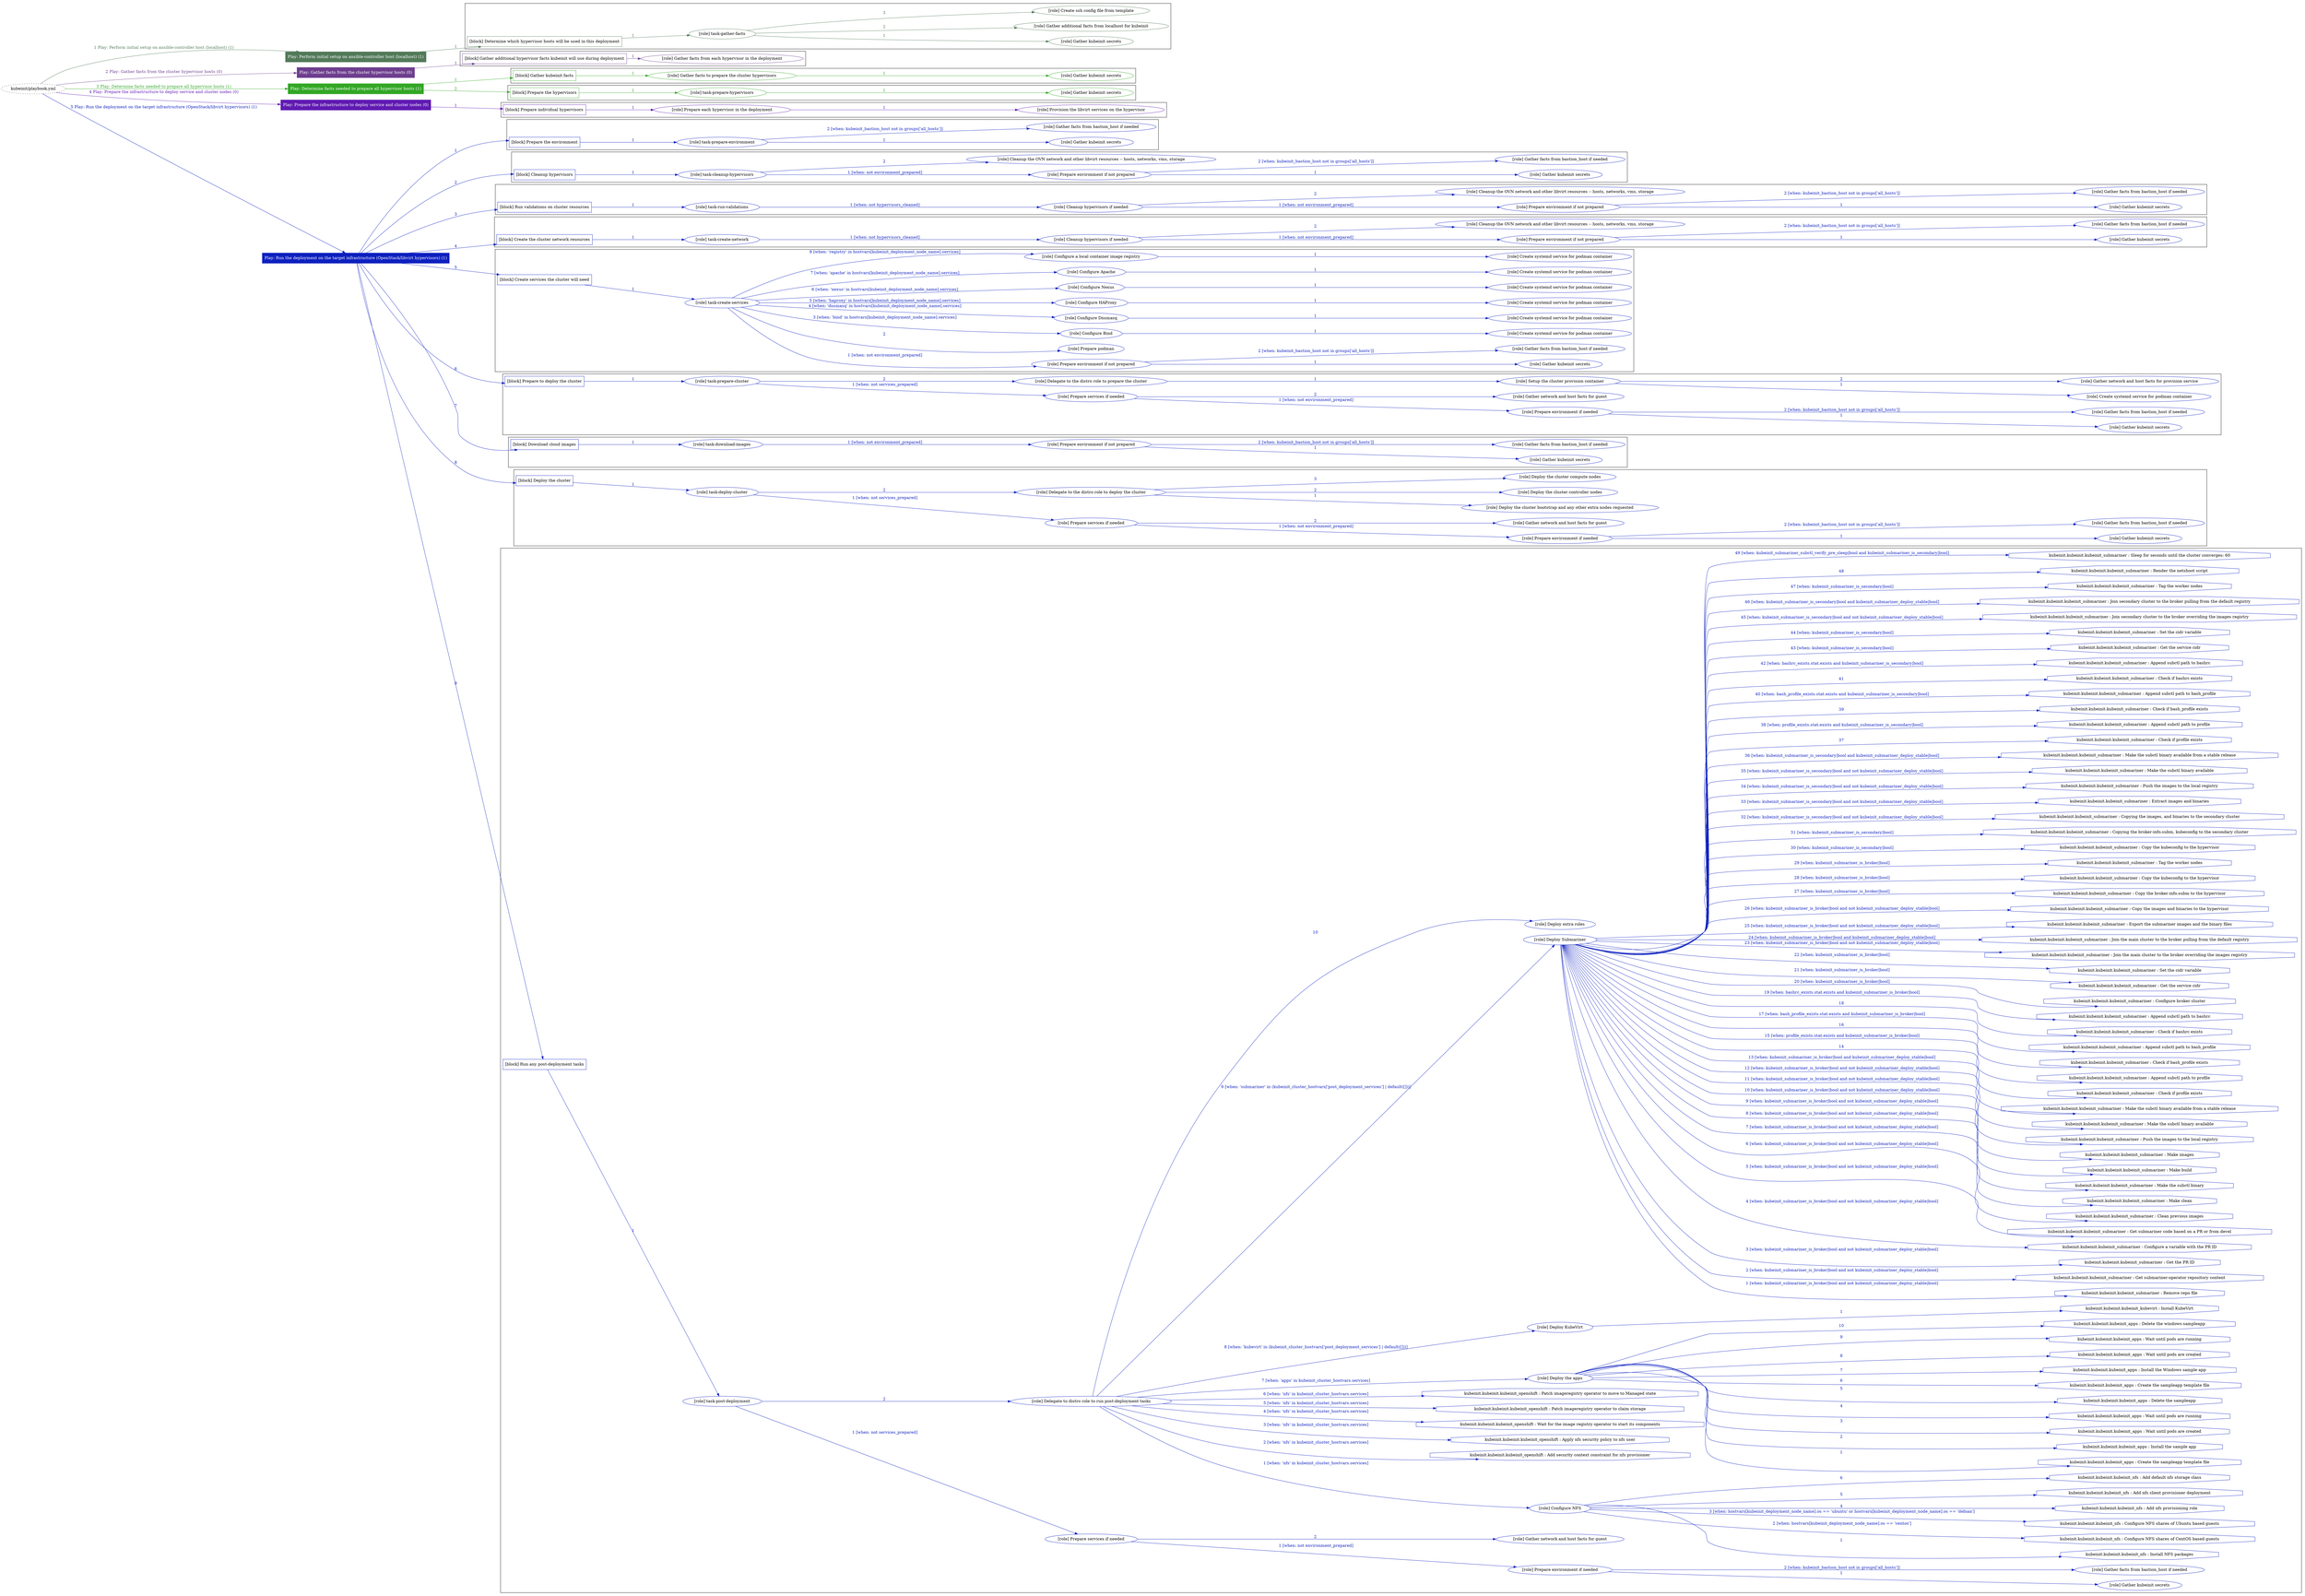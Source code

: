 digraph {
	graph [concentrate=true ordering=in rankdir=LR ratio=fill]
	edge [esep=5 sep=10]
	"kubeinit/playbook.yml" [URL="/home/runner/work/kubeinit/kubeinit/kubeinit/playbook.yml" id=playbook_a06833ab style=dotted]
	"kubeinit/playbook.yml" -> play_d420a122 [label="1 Play: Perform initial setup on ansible-controller host (localhost) (1)" color="#527a59" fontcolor="#527a59" id=edge_play_d420a122 labeltooltip="1 Play: Perform initial setup on ansible-controller host (localhost) (1)" tooltip="1 Play: Perform initial setup on ansible-controller host (localhost) (1)"]
	subgraph "Play: Perform initial setup on ansible-controller host (localhost) (1)" {
		play_d420a122 [label="Play: Perform initial setup on ansible-controller host (localhost) (1)" URL="/home/runner/work/kubeinit/kubeinit/kubeinit/playbook.yml" color="#527a59" fontcolor="#ffffff" id=play_d420a122 shape=box style=filled tooltip=localhost]
		play_d420a122 -> block_34a92183 [label=1 color="#527a59" fontcolor="#527a59" id=edge_block_34a92183 labeltooltip=1 tooltip=1]
		subgraph cluster_block_34a92183 {
			block_34a92183 [label="[block] Determine which hypervisor hosts will be used in this deployment" URL="/home/runner/work/kubeinit/kubeinit/kubeinit/playbook.yml" color="#527a59" id=block_34a92183 labeltooltip="Determine which hypervisor hosts will be used in this deployment" shape=box tooltip="Determine which hypervisor hosts will be used in this deployment"]
			block_34a92183 -> role_29ee0d3d [label="1 " color="#527a59" fontcolor="#527a59" id=edge_role_29ee0d3d labeltooltip="1 " tooltip="1 "]
			subgraph "task-gather-facts" {
				role_29ee0d3d [label="[role] task-gather-facts" URL="/home/runner/work/kubeinit/kubeinit/kubeinit/playbook.yml" color="#527a59" id=role_29ee0d3d tooltip="task-gather-facts"]
				role_29ee0d3d -> role_7f3c1dd1 [label="1 " color="#527a59" fontcolor="#527a59" id=edge_role_7f3c1dd1 labeltooltip="1 " tooltip="1 "]
				subgraph "Gather kubeinit secrets" {
					role_7f3c1dd1 [label="[role] Gather kubeinit secrets" URL="/home/runner/.ansible/collections/ansible_collections/kubeinit/kubeinit/roles/kubeinit_prepare/tasks/build_hypervisors_group.yml" color="#527a59" id=role_7f3c1dd1 tooltip="Gather kubeinit secrets"]
				}
				role_29ee0d3d -> role_c6e2aa2d [label="2 " color="#527a59" fontcolor="#527a59" id=edge_role_c6e2aa2d labeltooltip="2 " tooltip="2 "]
				subgraph "Gather additional facts from localhost for kubeinit" {
					role_c6e2aa2d [label="[role] Gather additional facts from localhost for kubeinit" URL="/home/runner/.ansible/collections/ansible_collections/kubeinit/kubeinit/roles/kubeinit_prepare/tasks/build_hypervisors_group.yml" color="#527a59" id=role_c6e2aa2d tooltip="Gather additional facts from localhost for kubeinit"]
				}
				role_29ee0d3d -> role_dff13cff [label="3 " color="#527a59" fontcolor="#527a59" id=edge_role_dff13cff labeltooltip="3 " tooltip="3 "]
				subgraph "Create ssh config file from template" {
					role_dff13cff [label="[role] Create ssh config file from template" URL="/home/runner/.ansible/collections/ansible_collections/kubeinit/kubeinit/roles/kubeinit_prepare/tasks/build_hypervisors_group.yml" color="#527a59" id=role_dff13cff tooltip="Create ssh config file from template"]
				}
			}
		}
	}
	"kubeinit/playbook.yml" -> play_9363a6e5 [label="2 Play: Gather facts from the cluster hypervisor hosts (0)" color="#6d3e8e" fontcolor="#6d3e8e" id=edge_play_9363a6e5 labeltooltip="2 Play: Gather facts from the cluster hypervisor hosts (0)" tooltip="2 Play: Gather facts from the cluster hypervisor hosts (0)"]
	subgraph "Play: Gather facts from the cluster hypervisor hosts (0)" {
		play_9363a6e5 [label="Play: Gather facts from the cluster hypervisor hosts (0)" URL="/home/runner/work/kubeinit/kubeinit/kubeinit/playbook.yml" color="#6d3e8e" fontcolor="#ffffff" id=play_9363a6e5 shape=box style=filled tooltip="Play: Gather facts from the cluster hypervisor hosts (0)"]
		play_9363a6e5 -> block_bed9eb5a [label=1 color="#6d3e8e" fontcolor="#6d3e8e" id=edge_block_bed9eb5a labeltooltip=1 tooltip=1]
		subgraph cluster_block_bed9eb5a {
			block_bed9eb5a [label="[block] Gather additional hypervisor facts kubeinit will use during deployment" URL="/home/runner/work/kubeinit/kubeinit/kubeinit/playbook.yml" color="#6d3e8e" id=block_bed9eb5a labeltooltip="Gather additional hypervisor facts kubeinit will use during deployment" shape=box tooltip="Gather additional hypervisor facts kubeinit will use during deployment"]
			block_bed9eb5a -> role_3c01e8fa [label="1 " color="#6d3e8e" fontcolor="#6d3e8e" id=edge_role_3c01e8fa labeltooltip="1 " tooltip="1 "]
			subgraph "Gather facts from each hypervisor in the deployment" {
				role_3c01e8fa [label="[role] Gather facts from each hypervisor in the deployment" URL="/home/runner/work/kubeinit/kubeinit/kubeinit/playbook.yml" color="#6d3e8e" id=role_3c01e8fa tooltip="Gather facts from each hypervisor in the deployment"]
			}
		}
	}
	"kubeinit/playbook.yml" -> play_28125b07 [label="3 Play: Determine facts needed to prepare all hypervisor hosts (1)" color="#32a725" fontcolor="#32a725" id=edge_play_28125b07 labeltooltip="3 Play: Determine facts needed to prepare all hypervisor hosts (1)" tooltip="3 Play: Determine facts needed to prepare all hypervisor hosts (1)"]
	subgraph "Play: Determine facts needed to prepare all hypervisor hosts (1)" {
		play_28125b07 [label="Play: Determine facts needed to prepare all hypervisor hosts (1)" URL="/home/runner/work/kubeinit/kubeinit/kubeinit/playbook.yml" color="#32a725" fontcolor="#ffffff" id=play_28125b07 shape=box style=filled tooltip=localhost]
		play_28125b07 -> block_948ccc37 [label=1 color="#32a725" fontcolor="#32a725" id=edge_block_948ccc37 labeltooltip=1 tooltip=1]
		subgraph cluster_block_948ccc37 {
			block_948ccc37 [label="[block] Gather kubeinit facts" URL="/home/runner/work/kubeinit/kubeinit/kubeinit/playbook.yml" color="#32a725" id=block_948ccc37 labeltooltip="Gather kubeinit facts" shape=box tooltip="Gather kubeinit facts"]
			block_948ccc37 -> role_0c6bce5c [label="1 " color="#32a725" fontcolor="#32a725" id=edge_role_0c6bce5c labeltooltip="1 " tooltip="1 "]
			subgraph "Gather facts to prepare the cluster hypervisors" {
				role_0c6bce5c [label="[role] Gather facts to prepare the cluster hypervisors" URL="/home/runner/work/kubeinit/kubeinit/kubeinit/playbook.yml" color="#32a725" id=role_0c6bce5c tooltip="Gather facts to prepare the cluster hypervisors"]
				role_0c6bce5c -> role_8cf22ab7 [label="1 " color="#32a725" fontcolor="#32a725" id=edge_role_8cf22ab7 labeltooltip="1 " tooltip="1 "]
				subgraph "Gather kubeinit secrets" {
					role_8cf22ab7 [label="[role] Gather kubeinit secrets" URL="/home/runner/.ansible/collections/ansible_collections/kubeinit/kubeinit/roles/kubeinit_prepare/tasks/gather_kubeinit_facts.yml" color="#32a725" id=role_8cf22ab7 tooltip="Gather kubeinit secrets"]
				}
			}
		}
		play_28125b07 -> block_855d1a05 [label=2 color="#32a725" fontcolor="#32a725" id=edge_block_855d1a05 labeltooltip=2 tooltip=2]
		subgraph cluster_block_855d1a05 {
			block_855d1a05 [label="[block] Prepare the hypervisors" URL="/home/runner/work/kubeinit/kubeinit/kubeinit/playbook.yml" color="#32a725" id=block_855d1a05 labeltooltip="Prepare the hypervisors" shape=box tooltip="Prepare the hypervisors"]
			block_855d1a05 -> role_921d21fc [label="1 " color="#32a725" fontcolor="#32a725" id=edge_role_921d21fc labeltooltip="1 " tooltip="1 "]
			subgraph "task-prepare-hypervisors" {
				role_921d21fc [label="[role] task-prepare-hypervisors" URL="/home/runner/work/kubeinit/kubeinit/kubeinit/playbook.yml" color="#32a725" id=role_921d21fc tooltip="task-prepare-hypervisors"]
				role_921d21fc -> role_d58c9937 [label="1 " color="#32a725" fontcolor="#32a725" id=edge_role_d58c9937 labeltooltip="1 " tooltip="1 "]
				subgraph "Gather kubeinit secrets" {
					role_d58c9937 [label="[role] Gather kubeinit secrets" URL="/home/runner/.ansible/collections/ansible_collections/kubeinit/kubeinit/roles/kubeinit_prepare/tasks/gather_kubeinit_facts.yml" color="#32a725" id=role_d58c9937 tooltip="Gather kubeinit secrets"]
				}
			}
		}
	}
	"kubeinit/playbook.yml" -> play_3720a806 [label="4 Play: Prepare the infrastructure to deploy service and cluster nodes (0)" color="#601ab2" fontcolor="#601ab2" id=edge_play_3720a806 labeltooltip="4 Play: Prepare the infrastructure to deploy service and cluster nodes (0)" tooltip="4 Play: Prepare the infrastructure to deploy service and cluster nodes (0)"]
	subgraph "Play: Prepare the infrastructure to deploy service and cluster nodes (0)" {
		play_3720a806 [label="Play: Prepare the infrastructure to deploy service and cluster nodes (0)" URL="/home/runner/work/kubeinit/kubeinit/kubeinit/playbook.yml" color="#601ab2" fontcolor="#ffffff" id=play_3720a806 shape=box style=filled tooltip="Play: Prepare the infrastructure to deploy service and cluster nodes (0)"]
		play_3720a806 -> block_4bd28208 [label=1 color="#601ab2" fontcolor="#601ab2" id=edge_block_4bd28208 labeltooltip=1 tooltip=1]
		subgraph cluster_block_4bd28208 {
			block_4bd28208 [label="[block] Prepare individual hypervisors" URL="/home/runner/work/kubeinit/kubeinit/kubeinit/playbook.yml" color="#601ab2" id=block_4bd28208 labeltooltip="Prepare individual hypervisors" shape=box tooltip="Prepare individual hypervisors"]
			block_4bd28208 -> role_17df2182 [label="1 " color="#601ab2" fontcolor="#601ab2" id=edge_role_17df2182 labeltooltip="1 " tooltip="1 "]
			subgraph "Prepare each hypervisor in the deployment" {
				role_17df2182 [label="[role] Prepare each hypervisor in the deployment" URL="/home/runner/work/kubeinit/kubeinit/kubeinit/playbook.yml" color="#601ab2" id=role_17df2182 tooltip="Prepare each hypervisor in the deployment"]
				role_17df2182 -> role_6acf880a [label="1 " color="#601ab2" fontcolor="#601ab2" id=edge_role_6acf880a labeltooltip="1 " tooltip="1 "]
				subgraph "Provision the libvirt services on the hypervisor" {
					role_6acf880a [label="[role] Provision the libvirt services on the hypervisor" URL="/home/runner/.ansible/collections/ansible_collections/kubeinit/kubeinit/roles/kubeinit_prepare/tasks/prepare_hypervisor.yml" color="#601ab2" id=role_6acf880a tooltip="Provision the libvirt services on the hypervisor"]
				}
			}
		}
	}
	"kubeinit/playbook.yml" -> play_aa21cf25 [label="5 Play: Run the deployment on the target infrastructure (OpenStack/libvirt hypervisors) (1)" color="#0d20bf" fontcolor="#0d20bf" id=edge_play_aa21cf25 labeltooltip="5 Play: Run the deployment on the target infrastructure (OpenStack/libvirt hypervisors) (1)" tooltip="5 Play: Run the deployment on the target infrastructure (OpenStack/libvirt hypervisors) (1)"]
	subgraph "Play: Run the deployment on the target infrastructure (OpenStack/libvirt hypervisors) (1)" {
		play_aa21cf25 [label="Play: Run the deployment on the target infrastructure (OpenStack/libvirt hypervisors) (1)" URL="/home/runner/work/kubeinit/kubeinit/kubeinit/playbook.yml" color="#0d20bf" fontcolor="#ffffff" id=play_aa21cf25 shape=box style=filled tooltip=localhost]
		play_aa21cf25 -> block_0e972f57 [label=1 color="#0d20bf" fontcolor="#0d20bf" id=edge_block_0e972f57 labeltooltip=1 tooltip=1]
		subgraph cluster_block_0e972f57 {
			block_0e972f57 [label="[block] Prepare the environment" URL="/home/runner/work/kubeinit/kubeinit/kubeinit/playbook.yml" color="#0d20bf" id=block_0e972f57 labeltooltip="Prepare the environment" shape=box tooltip="Prepare the environment"]
			block_0e972f57 -> role_60676e72 [label="1 " color="#0d20bf" fontcolor="#0d20bf" id=edge_role_60676e72 labeltooltip="1 " tooltip="1 "]
			subgraph "task-prepare-environment" {
				role_60676e72 [label="[role] task-prepare-environment" URL="/home/runner/work/kubeinit/kubeinit/kubeinit/playbook.yml" color="#0d20bf" id=role_60676e72 tooltip="task-prepare-environment"]
				role_60676e72 -> role_66bad1ce [label="1 " color="#0d20bf" fontcolor="#0d20bf" id=edge_role_66bad1ce labeltooltip="1 " tooltip="1 "]
				subgraph "Gather kubeinit secrets" {
					role_66bad1ce [label="[role] Gather kubeinit secrets" URL="/home/runner/.ansible/collections/ansible_collections/kubeinit/kubeinit/roles/kubeinit_prepare/tasks/gather_kubeinit_facts.yml" color="#0d20bf" id=role_66bad1ce tooltip="Gather kubeinit secrets"]
				}
				role_60676e72 -> role_ab22d0dc [label="2 [when: kubeinit_bastion_host not in groups['all_hosts']]" color="#0d20bf" fontcolor="#0d20bf" id=edge_role_ab22d0dc labeltooltip="2 [when: kubeinit_bastion_host not in groups['all_hosts']]" tooltip="2 [when: kubeinit_bastion_host not in groups['all_hosts']]"]
				subgraph "Gather facts from bastion_host if needed" {
					role_ab22d0dc [label="[role] Gather facts from bastion_host if needed" URL="/home/runner/.ansible/collections/ansible_collections/kubeinit/kubeinit/roles/kubeinit_prepare/tasks/main.yml" color="#0d20bf" id=role_ab22d0dc tooltip="Gather facts from bastion_host if needed"]
				}
			}
		}
		play_aa21cf25 -> block_1ea014aa [label=2 color="#0d20bf" fontcolor="#0d20bf" id=edge_block_1ea014aa labeltooltip=2 tooltip=2]
		subgraph cluster_block_1ea014aa {
			block_1ea014aa [label="[block] Cleanup hypervisors" URL="/home/runner/work/kubeinit/kubeinit/kubeinit/playbook.yml" color="#0d20bf" id=block_1ea014aa labeltooltip="Cleanup hypervisors" shape=box tooltip="Cleanup hypervisors"]
			block_1ea014aa -> role_3838ba99 [label="1 " color="#0d20bf" fontcolor="#0d20bf" id=edge_role_3838ba99 labeltooltip="1 " tooltip="1 "]
			subgraph "task-cleanup-hypervisors" {
				role_3838ba99 [label="[role] task-cleanup-hypervisors" URL="/home/runner/work/kubeinit/kubeinit/kubeinit/playbook.yml" color="#0d20bf" id=role_3838ba99 tooltip="task-cleanup-hypervisors"]
				role_3838ba99 -> role_b3d21e27 [label="1 [when: not environment_prepared]" color="#0d20bf" fontcolor="#0d20bf" id=edge_role_b3d21e27 labeltooltip="1 [when: not environment_prepared]" tooltip="1 [when: not environment_prepared]"]
				subgraph "Prepare environment if not prepared" {
					role_b3d21e27 [label="[role] Prepare environment if not prepared" URL="/home/runner/.ansible/collections/ansible_collections/kubeinit/kubeinit/roles/kubeinit_libvirt/tasks/cleanup_hypervisors.yml" color="#0d20bf" id=role_b3d21e27 tooltip="Prepare environment if not prepared"]
					role_b3d21e27 -> role_e0671a16 [label="1 " color="#0d20bf" fontcolor="#0d20bf" id=edge_role_e0671a16 labeltooltip="1 " tooltip="1 "]
					subgraph "Gather kubeinit secrets" {
						role_e0671a16 [label="[role] Gather kubeinit secrets" URL="/home/runner/.ansible/collections/ansible_collections/kubeinit/kubeinit/roles/kubeinit_prepare/tasks/gather_kubeinit_facts.yml" color="#0d20bf" id=role_e0671a16 tooltip="Gather kubeinit secrets"]
					}
					role_b3d21e27 -> role_7731142b [label="2 [when: kubeinit_bastion_host not in groups['all_hosts']]" color="#0d20bf" fontcolor="#0d20bf" id=edge_role_7731142b labeltooltip="2 [when: kubeinit_bastion_host not in groups['all_hosts']]" tooltip="2 [when: kubeinit_bastion_host not in groups['all_hosts']]"]
					subgraph "Gather facts from bastion_host if needed" {
						role_7731142b [label="[role] Gather facts from bastion_host if needed" URL="/home/runner/.ansible/collections/ansible_collections/kubeinit/kubeinit/roles/kubeinit_prepare/tasks/main.yml" color="#0d20bf" id=role_7731142b tooltip="Gather facts from bastion_host if needed"]
					}
				}
				role_3838ba99 -> role_1d30ab2f [label="2 " color="#0d20bf" fontcolor="#0d20bf" id=edge_role_1d30ab2f labeltooltip="2 " tooltip="2 "]
				subgraph "Cleanup the OVN network and other libvirt resources -- hosts, networks, vms, storage" {
					role_1d30ab2f [label="[role] Cleanup the OVN network and other libvirt resources -- hosts, networks, vms, storage" URL="/home/runner/.ansible/collections/ansible_collections/kubeinit/kubeinit/roles/kubeinit_libvirt/tasks/cleanup_hypervisors.yml" color="#0d20bf" id=role_1d30ab2f tooltip="Cleanup the OVN network and other libvirt resources -- hosts, networks, vms, storage"]
				}
			}
		}
		play_aa21cf25 -> block_58f7643d [label=3 color="#0d20bf" fontcolor="#0d20bf" id=edge_block_58f7643d labeltooltip=3 tooltip=3]
		subgraph cluster_block_58f7643d {
			block_58f7643d [label="[block] Run validations on cluster resources" URL="/home/runner/work/kubeinit/kubeinit/kubeinit/playbook.yml" color="#0d20bf" id=block_58f7643d labeltooltip="Run validations on cluster resources" shape=box tooltip="Run validations on cluster resources"]
			block_58f7643d -> role_de17a231 [label="1 " color="#0d20bf" fontcolor="#0d20bf" id=edge_role_de17a231 labeltooltip="1 " tooltip="1 "]
			subgraph "task-run-validations" {
				role_de17a231 [label="[role] task-run-validations" URL="/home/runner/work/kubeinit/kubeinit/kubeinit/playbook.yml" color="#0d20bf" id=role_de17a231 tooltip="task-run-validations"]
				role_de17a231 -> role_3ce1261d [label="1 [when: not hypervisors_cleaned]" color="#0d20bf" fontcolor="#0d20bf" id=edge_role_3ce1261d labeltooltip="1 [when: not hypervisors_cleaned]" tooltip="1 [when: not hypervisors_cleaned]"]
				subgraph "Cleanup hypervisors if needed" {
					role_3ce1261d [label="[role] Cleanup hypervisors if needed" URL="/home/runner/.ansible/collections/ansible_collections/kubeinit/kubeinit/roles/kubeinit_validations/tasks/main.yml" color="#0d20bf" id=role_3ce1261d tooltip="Cleanup hypervisors if needed"]
					role_3ce1261d -> role_9daf9963 [label="1 [when: not environment_prepared]" color="#0d20bf" fontcolor="#0d20bf" id=edge_role_9daf9963 labeltooltip="1 [when: not environment_prepared]" tooltip="1 [when: not environment_prepared]"]
					subgraph "Prepare environment if not prepared" {
						role_9daf9963 [label="[role] Prepare environment if not prepared" URL="/home/runner/.ansible/collections/ansible_collections/kubeinit/kubeinit/roles/kubeinit_libvirt/tasks/cleanup_hypervisors.yml" color="#0d20bf" id=role_9daf9963 tooltip="Prepare environment if not prepared"]
						role_9daf9963 -> role_17679c87 [label="1 " color="#0d20bf" fontcolor="#0d20bf" id=edge_role_17679c87 labeltooltip="1 " tooltip="1 "]
						subgraph "Gather kubeinit secrets" {
							role_17679c87 [label="[role] Gather kubeinit secrets" URL="/home/runner/.ansible/collections/ansible_collections/kubeinit/kubeinit/roles/kubeinit_prepare/tasks/gather_kubeinit_facts.yml" color="#0d20bf" id=role_17679c87 tooltip="Gather kubeinit secrets"]
						}
						role_9daf9963 -> role_1ee98b92 [label="2 [when: kubeinit_bastion_host not in groups['all_hosts']]" color="#0d20bf" fontcolor="#0d20bf" id=edge_role_1ee98b92 labeltooltip="2 [when: kubeinit_bastion_host not in groups['all_hosts']]" tooltip="2 [when: kubeinit_bastion_host not in groups['all_hosts']]"]
						subgraph "Gather facts from bastion_host if needed" {
							role_1ee98b92 [label="[role] Gather facts from bastion_host if needed" URL="/home/runner/.ansible/collections/ansible_collections/kubeinit/kubeinit/roles/kubeinit_prepare/tasks/main.yml" color="#0d20bf" id=role_1ee98b92 tooltip="Gather facts from bastion_host if needed"]
						}
					}
					role_3ce1261d -> role_31f56b39 [label="2 " color="#0d20bf" fontcolor="#0d20bf" id=edge_role_31f56b39 labeltooltip="2 " tooltip="2 "]
					subgraph "Cleanup the OVN network and other libvirt resources -- hosts, networks, vms, storage" {
						role_31f56b39 [label="[role] Cleanup the OVN network and other libvirt resources -- hosts, networks, vms, storage" URL="/home/runner/.ansible/collections/ansible_collections/kubeinit/kubeinit/roles/kubeinit_libvirt/tasks/cleanup_hypervisors.yml" color="#0d20bf" id=role_31f56b39 tooltip="Cleanup the OVN network and other libvirt resources -- hosts, networks, vms, storage"]
					}
				}
			}
		}
		play_aa21cf25 -> block_05d782b6 [label=4 color="#0d20bf" fontcolor="#0d20bf" id=edge_block_05d782b6 labeltooltip=4 tooltip=4]
		subgraph cluster_block_05d782b6 {
			block_05d782b6 [label="[block] Create the cluster network resources" URL="/home/runner/work/kubeinit/kubeinit/kubeinit/playbook.yml" color="#0d20bf" id=block_05d782b6 labeltooltip="Create the cluster network resources" shape=box tooltip="Create the cluster network resources"]
			block_05d782b6 -> role_5c6d9fdf [label="1 " color="#0d20bf" fontcolor="#0d20bf" id=edge_role_5c6d9fdf labeltooltip="1 " tooltip="1 "]
			subgraph "task-create-network" {
				role_5c6d9fdf [label="[role] task-create-network" URL="/home/runner/work/kubeinit/kubeinit/kubeinit/playbook.yml" color="#0d20bf" id=role_5c6d9fdf tooltip="task-create-network"]
				role_5c6d9fdf -> role_29c2eda3 [label="1 [when: not hypervisors_cleaned]" color="#0d20bf" fontcolor="#0d20bf" id=edge_role_29c2eda3 labeltooltip="1 [when: not hypervisors_cleaned]" tooltip="1 [when: not hypervisors_cleaned]"]
				subgraph "Cleanup hypervisors if needed" {
					role_29c2eda3 [label="[role] Cleanup hypervisors if needed" URL="/home/runner/.ansible/collections/ansible_collections/kubeinit/kubeinit/roles/kubeinit_libvirt/tasks/create_network.yml" color="#0d20bf" id=role_29c2eda3 tooltip="Cleanup hypervisors if needed"]
					role_29c2eda3 -> role_99976871 [label="1 [when: not environment_prepared]" color="#0d20bf" fontcolor="#0d20bf" id=edge_role_99976871 labeltooltip="1 [when: not environment_prepared]" tooltip="1 [when: not environment_prepared]"]
					subgraph "Prepare environment if not prepared" {
						role_99976871 [label="[role] Prepare environment if not prepared" URL="/home/runner/.ansible/collections/ansible_collections/kubeinit/kubeinit/roles/kubeinit_libvirt/tasks/cleanup_hypervisors.yml" color="#0d20bf" id=role_99976871 tooltip="Prepare environment if not prepared"]
						role_99976871 -> role_a0c0cdd3 [label="1 " color="#0d20bf" fontcolor="#0d20bf" id=edge_role_a0c0cdd3 labeltooltip="1 " tooltip="1 "]
						subgraph "Gather kubeinit secrets" {
							role_a0c0cdd3 [label="[role] Gather kubeinit secrets" URL="/home/runner/.ansible/collections/ansible_collections/kubeinit/kubeinit/roles/kubeinit_prepare/tasks/gather_kubeinit_facts.yml" color="#0d20bf" id=role_a0c0cdd3 tooltip="Gather kubeinit secrets"]
						}
						role_99976871 -> role_fb553c29 [label="2 [when: kubeinit_bastion_host not in groups['all_hosts']]" color="#0d20bf" fontcolor="#0d20bf" id=edge_role_fb553c29 labeltooltip="2 [when: kubeinit_bastion_host not in groups['all_hosts']]" tooltip="2 [when: kubeinit_bastion_host not in groups['all_hosts']]"]
						subgraph "Gather facts from bastion_host if needed" {
							role_fb553c29 [label="[role] Gather facts from bastion_host if needed" URL="/home/runner/.ansible/collections/ansible_collections/kubeinit/kubeinit/roles/kubeinit_prepare/tasks/main.yml" color="#0d20bf" id=role_fb553c29 tooltip="Gather facts from bastion_host if needed"]
						}
					}
					role_29c2eda3 -> role_ff54d4a1 [label="2 " color="#0d20bf" fontcolor="#0d20bf" id=edge_role_ff54d4a1 labeltooltip="2 " tooltip="2 "]
					subgraph "Cleanup the OVN network and other libvirt resources -- hosts, networks, vms, storage" {
						role_ff54d4a1 [label="[role] Cleanup the OVN network and other libvirt resources -- hosts, networks, vms, storage" URL="/home/runner/.ansible/collections/ansible_collections/kubeinit/kubeinit/roles/kubeinit_libvirt/tasks/cleanup_hypervisors.yml" color="#0d20bf" id=role_ff54d4a1 tooltip="Cleanup the OVN network and other libvirt resources -- hosts, networks, vms, storage"]
					}
				}
			}
		}
		play_aa21cf25 -> block_0783326d [label=5 color="#0d20bf" fontcolor="#0d20bf" id=edge_block_0783326d labeltooltip=5 tooltip=5]
		subgraph cluster_block_0783326d {
			block_0783326d [label="[block] Create services the cluster will need" URL="/home/runner/work/kubeinit/kubeinit/kubeinit/playbook.yml" color="#0d20bf" id=block_0783326d labeltooltip="Create services the cluster will need" shape=box tooltip="Create services the cluster will need"]
			block_0783326d -> role_7d07b268 [label="1 " color="#0d20bf" fontcolor="#0d20bf" id=edge_role_7d07b268 labeltooltip="1 " tooltip="1 "]
			subgraph "task-create-services" {
				role_7d07b268 [label="[role] task-create-services" URL="/home/runner/work/kubeinit/kubeinit/kubeinit/playbook.yml" color="#0d20bf" id=role_7d07b268 tooltip="task-create-services"]
				role_7d07b268 -> role_230cae97 [label="1 [when: not environment_prepared]" color="#0d20bf" fontcolor="#0d20bf" id=edge_role_230cae97 labeltooltip="1 [when: not environment_prepared]" tooltip="1 [when: not environment_prepared]"]
				subgraph "Prepare environment if not prepared" {
					role_230cae97 [label="[role] Prepare environment if not prepared" URL="/home/runner/.ansible/collections/ansible_collections/kubeinit/kubeinit/roles/kubeinit_services/tasks/main.yml" color="#0d20bf" id=role_230cae97 tooltip="Prepare environment if not prepared"]
					role_230cae97 -> role_1d922d5e [label="1 " color="#0d20bf" fontcolor="#0d20bf" id=edge_role_1d922d5e labeltooltip="1 " tooltip="1 "]
					subgraph "Gather kubeinit secrets" {
						role_1d922d5e [label="[role] Gather kubeinit secrets" URL="/home/runner/.ansible/collections/ansible_collections/kubeinit/kubeinit/roles/kubeinit_prepare/tasks/gather_kubeinit_facts.yml" color="#0d20bf" id=role_1d922d5e tooltip="Gather kubeinit secrets"]
					}
					role_230cae97 -> role_0cab5477 [label="2 [when: kubeinit_bastion_host not in groups['all_hosts']]" color="#0d20bf" fontcolor="#0d20bf" id=edge_role_0cab5477 labeltooltip="2 [when: kubeinit_bastion_host not in groups['all_hosts']]" tooltip="2 [when: kubeinit_bastion_host not in groups['all_hosts']]"]
					subgraph "Gather facts from bastion_host if needed" {
						role_0cab5477 [label="[role] Gather facts from bastion_host if needed" URL="/home/runner/.ansible/collections/ansible_collections/kubeinit/kubeinit/roles/kubeinit_prepare/tasks/main.yml" color="#0d20bf" id=role_0cab5477 tooltip="Gather facts from bastion_host if needed"]
					}
				}
				role_7d07b268 -> role_4f4ce413 [label="2 " color="#0d20bf" fontcolor="#0d20bf" id=edge_role_4f4ce413 labeltooltip="2 " tooltip="2 "]
				subgraph "Prepare podman" {
					role_4f4ce413 [label="[role] Prepare podman" URL="/home/runner/.ansible/collections/ansible_collections/kubeinit/kubeinit/roles/kubeinit_services/tasks/00_create_service_pod.yml" color="#0d20bf" id=role_4f4ce413 tooltip="Prepare podman"]
				}
				role_7d07b268 -> role_fe5bfdf5 [label="3 [when: 'bind' in hostvars[kubeinit_deployment_node_name].services]" color="#0d20bf" fontcolor="#0d20bf" id=edge_role_fe5bfdf5 labeltooltip="3 [when: 'bind' in hostvars[kubeinit_deployment_node_name].services]" tooltip="3 [when: 'bind' in hostvars[kubeinit_deployment_node_name].services]"]
				subgraph "Configure Bind" {
					role_fe5bfdf5 [label="[role] Configure Bind" URL="/home/runner/.ansible/collections/ansible_collections/kubeinit/kubeinit/roles/kubeinit_services/tasks/start_services_containers.yml" color="#0d20bf" id=role_fe5bfdf5 tooltip="Configure Bind"]
					role_fe5bfdf5 -> role_73017f87 [label="1 " color="#0d20bf" fontcolor="#0d20bf" id=edge_role_73017f87 labeltooltip="1 " tooltip="1 "]
					subgraph "Create systemd service for podman container" {
						role_73017f87 [label="[role] Create systemd service for podman container" URL="/home/runner/.ansible/collections/ansible_collections/kubeinit/kubeinit/roles/kubeinit_bind/tasks/main.yml" color="#0d20bf" id=role_73017f87 tooltip="Create systemd service for podman container"]
					}
				}
				role_7d07b268 -> role_03873d55 [label="4 [when: 'dnsmasq' in hostvars[kubeinit_deployment_node_name].services]" color="#0d20bf" fontcolor="#0d20bf" id=edge_role_03873d55 labeltooltip="4 [when: 'dnsmasq' in hostvars[kubeinit_deployment_node_name].services]" tooltip="4 [when: 'dnsmasq' in hostvars[kubeinit_deployment_node_name].services]"]
				subgraph "Configure Dnsmasq" {
					role_03873d55 [label="[role] Configure Dnsmasq" URL="/home/runner/.ansible/collections/ansible_collections/kubeinit/kubeinit/roles/kubeinit_services/tasks/start_services_containers.yml" color="#0d20bf" id=role_03873d55 tooltip="Configure Dnsmasq"]
					role_03873d55 -> role_5a4a0859 [label="1 " color="#0d20bf" fontcolor="#0d20bf" id=edge_role_5a4a0859 labeltooltip="1 " tooltip="1 "]
					subgraph "Create systemd service for podman container" {
						role_5a4a0859 [label="[role] Create systemd service for podman container" URL="/home/runner/.ansible/collections/ansible_collections/kubeinit/kubeinit/roles/kubeinit_dnsmasq/tasks/main.yml" color="#0d20bf" id=role_5a4a0859 tooltip="Create systemd service for podman container"]
					}
				}
				role_7d07b268 -> role_4cff430f [label="5 [when: 'haproxy' in hostvars[kubeinit_deployment_node_name].services]" color="#0d20bf" fontcolor="#0d20bf" id=edge_role_4cff430f labeltooltip="5 [when: 'haproxy' in hostvars[kubeinit_deployment_node_name].services]" tooltip="5 [when: 'haproxy' in hostvars[kubeinit_deployment_node_name].services]"]
				subgraph "Configure HAProxy" {
					role_4cff430f [label="[role] Configure HAProxy" URL="/home/runner/.ansible/collections/ansible_collections/kubeinit/kubeinit/roles/kubeinit_services/tasks/start_services_containers.yml" color="#0d20bf" id=role_4cff430f tooltip="Configure HAProxy"]
					role_4cff430f -> role_2f40652d [label="1 " color="#0d20bf" fontcolor="#0d20bf" id=edge_role_2f40652d labeltooltip="1 " tooltip="1 "]
					subgraph "Create systemd service for podman container" {
						role_2f40652d [label="[role] Create systemd service for podman container" URL="/home/runner/.ansible/collections/ansible_collections/kubeinit/kubeinit/roles/kubeinit_haproxy/tasks/main.yml" color="#0d20bf" id=role_2f40652d tooltip="Create systemd service for podman container"]
					}
				}
				role_7d07b268 -> role_5c067865 [label="6 [when: 'nexus' in hostvars[kubeinit_deployment_node_name].services]" color="#0d20bf" fontcolor="#0d20bf" id=edge_role_5c067865 labeltooltip="6 [when: 'nexus' in hostvars[kubeinit_deployment_node_name].services]" tooltip="6 [when: 'nexus' in hostvars[kubeinit_deployment_node_name].services]"]
				subgraph "Configure Nexus" {
					role_5c067865 [label="[role] Configure Nexus" URL="/home/runner/.ansible/collections/ansible_collections/kubeinit/kubeinit/roles/kubeinit_services/tasks/start_services_containers.yml" color="#0d20bf" id=role_5c067865 tooltip="Configure Nexus"]
					role_5c067865 -> role_37947b35 [label="1 " color="#0d20bf" fontcolor="#0d20bf" id=edge_role_37947b35 labeltooltip="1 " tooltip="1 "]
					subgraph "Create systemd service for podman container" {
						role_37947b35 [label="[role] Create systemd service for podman container" URL="/home/runner/.ansible/collections/ansible_collections/kubeinit/kubeinit/roles/kubeinit_nexus/tasks/main.yml" color="#0d20bf" id=role_37947b35 tooltip="Create systemd service for podman container"]
					}
				}
				role_7d07b268 -> role_b7499b41 [label="7 [when: 'apache' in hostvars[kubeinit_deployment_node_name].services]" color="#0d20bf" fontcolor="#0d20bf" id=edge_role_b7499b41 labeltooltip="7 [when: 'apache' in hostvars[kubeinit_deployment_node_name].services]" tooltip="7 [when: 'apache' in hostvars[kubeinit_deployment_node_name].services]"]
				subgraph "Configure Apache" {
					role_b7499b41 [label="[role] Configure Apache" URL="/home/runner/.ansible/collections/ansible_collections/kubeinit/kubeinit/roles/kubeinit_services/tasks/start_services_containers.yml" color="#0d20bf" id=role_b7499b41 tooltip="Configure Apache"]
					role_b7499b41 -> role_5835c50d [label="1 " color="#0d20bf" fontcolor="#0d20bf" id=edge_role_5835c50d labeltooltip="1 " tooltip="1 "]
					subgraph "Create systemd service for podman container" {
						role_5835c50d [label="[role] Create systemd service for podman container" URL="/home/runner/.ansible/collections/ansible_collections/kubeinit/kubeinit/roles/kubeinit_apache/tasks/main.yml" color="#0d20bf" id=role_5835c50d tooltip="Create systemd service for podman container"]
					}
				}
				role_7d07b268 -> role_270e067a [label="8 [when: 'registry' in hostvars[kubeinit_deployment_node_name].services]" color="#0d20bf" fontcolor="#0d20bf" id=edge_role_270e067a labeltooltip="8 [when: 'registry' in hostvars[kubeinit_deployment_node_name].services]" tooltip="8 [when: 'registry' in hostvars[kubeinit_deployment_node_name].services]"]
				subgraph "Configure a local container image registry" {
					role_270e067a [label="[role] Configure a local container image registry" URL="/home/runner/.ansible/collections/ansible_collections/kubeinit/kubeinit/roles/kubeinit_services/tasks/start_services_containers.yml" color="#0d20bf" id=role_270e067a tooltip="Configure a local container image registry"]
					role_270e067a -> role_e8c7912f [label="1 " color="#0d20bf" fontcolor="#0d20bf" id=edge_role_e8c7912f labeltooltip="1 " tooltip="1 "]
					subgraph "Create systemd service for podman container" {
						role_e8c7912f [label="[role] Create systemd service for podman container" URL="/home/runner/.ansible/collections/ansible_collections/kubeinit/kubeinit/roles/kubeinit_registry/tasks/main.yml" color="#0d20bf" id=role_e8c7912f tooltip="Create systemd service for podman container"]
					}
				}
			}
		}
		play_aa21cf25 -> block_eaa610be [label=6 color="#0d20bf" fontcolor="#0d20bf" id=edge_block_eaa610be labeltooltip=6 tooltip=6]
		subgraph cluster_block_eaa610be {
			block_eaa610be [label="[block] Prepare to deploy the cluster" URL="/home/runner/work/kubeinit/kubeinit/kubeinit/playbook.yml" color="#0d20bf" id=block_eaa610be labeltooltip="Prepare to deploy the cluster" shape=box tooltip="Prepare to deploy the cluster"]
			block_eaa610be -> role_a0416f56 [label="1 " color="#0d20bf" fontcolor="#0d20bf" id=edge_role_a0416f56 labeltooltip="1 " tooltip="1 "]
			subgraph "task-prepare-cluster" {
				role_a0416f56 [label="[role] task-prepare-cluster" URL="/home/runner/work/kubeinit/kubeinit/kubeinit/playbook.yml" color="#0d20bf" id=role_a0416f56 tooltip="task-prepare-cluster"]
				role_a0416f56 -> role_9ab56139 [label="1 [when: not services_prepared]" color="#0d20bf" fontcolor="#0d20bf" id=edge_role_9ab56139 labeltooltip="1 [when: not services_prepared]" tooltip="1 [when: not services_prepared]"]
				subgraph "Prepare services if needed" {
					role_9ab56139 [label="[role] Prepare services if needed" URL="/home/runner/.ansible/collections/ansible_collections/kubeinit/kubeinit/roles/kubeinit_prepare/tasks/prepare_cluster.yml" color="#0d20bf" id=role_9ab56139 tooltip="Prepare services if needed"]
					role_9ab56139 -> role_21e6e624 [label="1 [when: not environment_prepared]" color="#0d20bf" fontcolor="#0d20bf" id=edge_role_21e6e624 labeltooltip="1 [when: not environment_prepared]" tooltip="1 [when: not environment_prepared]"]
					subgraph "Prepare environment if needed" {
						role_21e6e624 [label="[role] Prepare environment if needed" URL="/home/runner/.ansible/collections/ansible_collections/kubeinit/kubeinit/roles/kubeinit_services/tasks/prepare_services.yml" color="#0d20bf" id=role_21e6e624 tooltip="Prepare environment if needed"]
						role_21e6e624 -> role_0d01c8f3 [label="1 " color="#0d20bf" fontcolor="#0d20bf" id=edge_role_0d01c8f3 labeltooltip="1 " tooltip="1 "]
						subgraph "Gather kubeinit secrets" {
							role_0d01c8f3 [label="[role] Gather kubeinit secrets" URL="/home/runner/.ansible/collections/ansible_collections/kubeinit/kubeinit/roles/kubeinit_prepare/tasks/gather_kubeinit_facts.yml" color="#0d20bf" id=role_0d01c8f3 tooltip="Gather kubeinit secrets"]
						}
						role_21e6e624 -> role_f0c1b707 [label="2 [when: kubeinit_bastion_host not in groups['all_hosts']]" color="#0d20bf" fontcolor="#0d20bf" id=edge_role_f0c1b707 labeltooltip="2 [when: kubeinit_bastion_host not in groups['all_hosts']]" tooltip="2 [when: kubeinit_bastion_host not in groups['all_hosts']]"]
						subgraph "Gather facts from bastion_host if needed" {
							role_f0c1b707 [label="[role] Gather facts from bastion_host if needed" URL="/home/runner/.ansible/collections/ansible_collections/kubeinit/kubeinit/roles/kubeinit_prepare/tasks/main.yml" color="#0d20bf" id=role_f0c1b707 tooltip="Gather facts from bastion_host if needed"]
						}
					}
					role_9ab56139 -> role_a0250033 [label="2 " color="#0d20bf" fontcolor="#0d20bf" id=edge_role_a0250033 labeltooltip="2 " tooltip="2 "]
					subgraph "Gather network and host facts for guest" {
						role_a0250033 [label="[role] Gather network and host facts for guest" URL="/home/runner/.ansible/collections/ansible_collections/kubeinit/kubeinit/roles/kubeinit_services/tasks/prepare_services.yml" color="#0d20bf" id=role_a0250033 tooltip="Gather network and host facts for guest"]
					}
				}
				role_a0416f56 -> role_fc434dc7 [label="2 " color="#0d20bf" fontcolor="#0d20bf" id=edge_role_fc434dc7 labeltooltip="2 " tooltip="2 "]
				subgraph "Delegate to the distro role to prepare the cluster" {
					role_fc434dc7 [label="[role] Delegate to the distro role to prepare the cluster" URL="/home/runner/.ansible/collections/ansible_collections/kubeinit/kubeinit/roles/kubeinit_prepare/tasks/prepare_cluster.yml" color="#0d20bf" id=role_fc434dc7 tooltip="Delegate to the distro role to prepare the cluster"]
					role_fc434dc7 -> role_3e3ca2d5 [label="1 " color="#0d20bf" fontcolor="#0d20bf" id=edge_role_3e3ca2d5 labeltooltip="1 " tooltip="1 "]
					subgraph "Setup the cluster provision container" {
						role_3e3ca2d5 [label="[role] Setup the cluster provision container" URL="/home/runner/.ansible/collections/ansible_collections/kubeinit/kubeinit/roles/kubeinit_openshift/tasks/prepare_cluster.yml" color="#0d20bf" id=role_3e3ca2d5 tooltip="Setup the cluster provision container"]
						role_3e3ca2d5 -> role_11ab7a3b [label="1 " color="#0d20bf" fontcolor="#0d20bf" id=edge_role_11ab7a3b labeltooltip="1 " tooltip="1 "]
						subgraph "Create systemd service for podman container" {
							role_11ab7a3b [label="[role] Create systemd service for podman container" URL="/home/runner/.ansible/collections/ansible_collections/kubeinit/kubeinit/roles/kubeinit_services/tasks/create_provision_container.yml" color="#0d20bf" id=role_11ab7a3b tooltip="Create systemd service for podman container"]
						}
						role_3e3ca2d5 -> role_e29a799c [label="2 " color="#0d20bf" fontcolor="#0d20bf" id=edge_role_e29a799c labeltooltip="2 " tooltip="2 "]
						subgraph "Gather network and host facts for provision service" {
							role_e29a799c [label="[role] Gather network and host facts for provision service" URL="/home/runner/.ansible/collections/ansible_collections/kubeinit/kubeinit/roles/kubeinit_services/tasks/create_provision_container.yml" color="#0d20bf" id=role_e29a799c tooltip="Gather network and host facts for provision service"]
						}
					}
				}
			}
		}
		play_aa21cf25 -> block_d686bfcb [label=7 color="#0d20bf" fontcolor="#0d20bf" id=edge_block_d686bfcb labeltooltip=7 tooltip=7]
		subgraph cluster_block_d686bfcb {
			block_d686bfcb [label="[block] Download cloud images" URL="/home/runner/work/kubeinit/kubeinit/kubeinit/playbook.yml" color="#0d20bf" id=block_d686bfcb labeltooltip="Download cloud images" shape=box tooltip="Download cloud images"]
			block_d686bfcb -> role_b561cac4 [label="1 " color="#0d20bf" fontcolor="#0d20bf" id=edge_role_b561cac4 labeltooltip="1 " tooltip="1 "]
			subgraph "task-download-images" {
				role_b561cac4 [label="[role] task-download-images" URL="/home/runner/work/kubeinit/kubeinit/kubeinit/playbook.yml" color="#0d20bf" id=role_b561cac4 tooltip="task-download-images"]
				role_b561cac4 -> role_5bc2b461 [label="1 [when: not environment_prepared]" color="#0d20bf" fontcolor="#0d20bf" id=edge_role_5bc2b461 labeltooltip="1 [when: not environment_prepared]" tooltip="1 [when: not environment_prepared]"]
				subgraph "Prepare environment if not prepared" {
					role_5bc2b461 [label="[role] Prepare environment if not prepared" URL="/home/runner/.ansible/collections/ansible_collections/kubeinit/kubeinit/roles/kubeinit_libvirt/tasks/download_cloud_images.yml" color="#0d20bf" id=role_5bc2b461 tooltip="Prepare environment if not prepared"]
					role_5bc2b461 -> role_d145f5dc [label="1 " color="#0d20bf" fontcolor="#0d20bf" id=edge_role_d145f5dc labeltooltip="1 " tooltip="1 "]
					subgraph "Gather kubeinit secrets" {
						role_d145f5dc [label="[role] Gather kubeinit secrets" URL="/home/runner/.ansible/collections/ansible_collections/kubeinit/kubeinit/roles/kubeinit_prepare/tasks/gather_kubeinit_facts.yml" color="#0d20bf" id=role_d145f5dc tooltip="Gather kubeinit secrets"]
					}
					role_5bc2b461 -> role_2e7a3b9f [label="2 [when: kubeinit_bastion_host not in groups['all_hosts']]" color="#0d20bf" fontcolor="#0d20bf" id=edge_role_2e7a3b9f labeltooltip="2 [when: kubeinit_bastion_host not in groups['all_hosts']]" tooltip="2 [when: kubeinit_bastion_host not in groups['all_hosts']]"]
					subgraph "Gather facts from bastion_host if needed" {
						role_2e7a3b9f [label="[role] Gather facts from bastion_host if needed" URL="/home/runner/.ansible/collections/ansible_collections/kubeinit/kubeinit/roles/kubeinit_prepare/tasks/main.yml" color="#0d20bf" id=role_2e7a3b9f tooltip="Gather facts from bastion_host if needed"]
					}
				}
			}
		}
		play_aa21cf25 -> block_d2d65492 [label=8 color="#0d20bf" fontcolor="#0d20bf" id=edge_block_d2d65492 labeltooltip=8 tooltip=8]
		subgraph cluster_block_d2d65492 {
			block_d2d65492 [label="[block] Deploy the cluster" URL="/home/runner/work/kubeinit/kubeinit/kubeinit/playbook.yml" color="#0d20bf" id=block_d2d65492 labeltooltip="Deploy the cluster" shape=box tooltip="Deploy the cluster"]
			block_d2d65492 -> role_bf790677 [label="1 " color="#0d20bf" fontcolor="#0d20bf" id=edge_role_bf790677 labeltooltip="1 " tooltip="1 "]
			subgraph "task-deploy-cluster" {
				role_bf790677 [label="[role] task-deploy-cluster" URL="/home/runner/work/kubeinit/kubeinit/kubeinit/playbook.yml" color="#0d20bf" id=role_bf790677 tooltip="task-deploy-cluster"]
				role_bf790677 -> role_3b26ba82 [label="1 [when: not services_prepared]" color="#0d20bf" fontcolor="#0d20bf" id=edge_role_3b26ba82 labeltooltip="1 [when: not services_prepared]" tooltip="1 [when: not services_prepared]"]
				subgraph "Prepare services if needed" {
					role_3b26ba82 [label="[role] Prepare services if needed" URL="/home/runner/.ansible/collections/ansible_collections/kubeinit/kubeinit/roles/kubeinit_prepare/tasks/deploy_cluster.yml" color="#0d20bf" id=role_3b26ba82 tooltip="Prepare services if needed"]
					role_3b26ba82 -> role_f61826e5 [label="1 [when: not environment_prepared]" color="#0d20bf" fontcolor="#0d20bf" id=edge_role_f61826e5 labeltooltip="1 [when: not environment_prepared]" tooltip="1 [when: not environment_prepared]"]
					subgraph "Prepare environment if needed" {
						role_f61826e5 [label="[role] Prepare environment if needed" URL="/home/runner/.ansible/collections/ansible_collections/kubeinit/kubeinit/roles/kubeinit_services/tasks/prepare_services.yml" color="#0d20bf" id=role_f61826e5 tooltip="Prepare environment if needed"]
						role_f61826e5 -> role_d5b3bc01 [label="1 " color="#0d20bf" fontcolor="#0d20bf" id=edge_role_d5b3bc01 labeltooltip="1 " tooltip="1 "]
						subgraph "Gather kubeinit secrets" {
							role_d5b3bc01 [label="[role] Gather kubeinit secrets" URL="/home/runner/.ansible/collections/ansible_collections/kubeinit/kubeinit/roles/kubeinit_prepare/tasks/gather_kubeinit_facts.yml" color="#0d20bf" id=role_d5b3bc01 tooltip="Gather kubeinit secrets"]
						}
						role_f61826e5 -> role_896d7590 [label="2 [when: kubeinit_bastion_host not in groups['all_hosts']]" color="#0d20bf" fontcolor="#0d20bf" id=edge_role_896d7590 labeltooltip="2 [when: kubeinit_bastion_host not in groups['all_hosts']]" tooltip="2 [when: kubeinit_bastion_host not in groups['all_hosts']]"]
						subgraph "Gather facts from bastion_host if needed" {
							role_896d7590 [label="[role] Gather facts from bastion_host if needed" URL="/home/runner/.ansible/collections/ansible_collections/kubeinit/kubeinit/roles/kubeinit_prepare/tasks/main.yml" color="#0d20bf" id=role_896d7590 tooltip="Gather facts from bastion_host if needed"]
						}
					}
					role_3b26ba82 -> role_0f85a154 [label="2 " color="#0d20bf" fontcolor="#0d20bf" id=edge_role_0f85a154 labeltooltip="2 " tooltip="2 "]
					subgraph "Gather network and host facts for guest" {
						role_0f85a154 [label="[role] Gather network and host facts for guest" URL="/home/runner/.ansible/collections/ansible_collections/kubeinit/kubeinit/roles/kubeinit_services/tasks/prepare_services.yml" color="#0d20bf" id=role_0f85a154 tooltip="Gather network and host facts for guest"]
					}
				}
				role_bf790677 -> role_0e7f310b [label="2 " color="#0d20bf" fontcolor="#0d20bf" id=edge_role_0e7f310b labeltooltip="2 " tooltip="2 "]
				subgraph "Delegate to the distro role to deploy the cluster" {
					role_0e7f310b [label="[role] Delegate to the distro role to deploy the cluster" URL="/home/runner/.ansible/collections/ansible_collections/kubeinit/kubeinit/roles/kubeinit_prepare/tasks/deploy_cluster.yml" color="#0d20bf" id=role_0e7f310b tooltip="Delegate to the distro role to deploy the cluster"]
					role_0e7f310b -> role_2058c582 [label="1 " color="#0d20bf" fontcolor="#0d20bf" id=edge_role_2058c582 labeltooltip="1 " tooltip="1 "]
					subgraph "Deploy the cluster bootstrap and any other extra nodes requested" {
						role_2058c582 [label="[role] Deploy the cluster bootstrap and any other extra nodes requested" URL="/home/runner/.ansible/collections/ansible_collections/kubeinit/kubeinit/roles/kubeinit_openshift/tasks/main.yml" color="#0d20bf" id=role_2058c582 tooltip="Deploy the cluster bootstrap and any other extra nodes requested"]
					}
					role_0e7f310b -> role_09422a8d [label="2 " color="#0d20bf" fontcolor="#0d20bf" id=edge_role_09422a8d labeltooltip="2 " tooltip="2 "]
					subgraph "Deploy the cluster controller nodes" {
						role_09422a8d [label="[role] Deploy the cluster controller nodes" URL="/home/runner/.ansible/collections/ansible_collections/kubeinit/kubeinit/roles/kubeinit_openshift/tasks/main.yml" color="#0d20bf" id=role_09422a8d tooltip="Deploy the cluster controller nodes"]
					}
					role_0e7f310b -> role_128d97e9 [label="3 " color="#0d20bf" fontcolor="#0d20bf" id=edge_role_128d97e9 labeltooltip="3 " tooltip="3 "]
					subgraph "Deploy the cluster compute nodes" {
						role_128d97e9 [label="[role] Deploy the cluster compute nodes" URL="/home/runner/.ansible/collections/ansible_collections/kubeinit/kubeinit/roles/kubeinit_openshift/tasks/main.yml" color="#0d20bf" id=role_128d97e9 tooltip="Deploy the cluster compute nodes"]
					}
				}
			}
		}
		play_aa21cf25 -> block_01eb4413 [label=9 color="#0d20bf" fontcolor="#0d20bf" id=edge_block_01eb4413 labeltooltip=9 tooltip=9]
		subgraph cluster_block_01eb4413 {
			block_01eb4413 [label="[block] Run any post-deployment tasks" URL="/home/runner/work/kubeinit/kubeinit/kubeinit/playbook.yml" color="#0d20bf" id=block_01eb4413 labeltooltip="Run any post-deployment tasks" shape=box tooltip="Run any post-deployment tasks"]
			block_01eb4413 -> role_96f92934 [label="1 " color="#0d20bf" fontcolor="#0d20bf" id=edge_role_96f92934 labeltooltip="1 " tooltip="1 "]
			subgraph "task-post-deployment" {
				role_96f92934 [label="[role] task-post-deployment" URL="/home/runner/work/kubeinit/kubeinit/kubeinit/playbook.yml" color="#0d20bf" id=role_96f92934 tooltip="task-post-deployment"]
				role_96f92934 -> role_f09b2c2e [label="1 [when: not services_prepared]" color="#0d20bf" fontcolor="#0d20bf" id=edge_role_f09b2c2e labeltooltip="1 [when: not services_prepared]" tooltip="1 [when: not services_prepared]"]
				subgraph "Prepare services if needed" {
					role_f09b2c2e [label="[role] Prepare services if needed" URL="/home/runner/.ansible/collections/ansible_collections/kubeinit/kubeinit/roles/kubeinit_prepare/tasks/post_deployment.yml" color="#0d20bf" id=role_f09b2c2e tooltip="Prepare services if needed"]
					role_f09b2c2e -> role_b58bcd32 [label="1 [when: not environment_prepared]" color="#0d20bf" fontcolor="#0d20bf" id=edge_role_b58bcd32 labeltooltip="1 [when: not environment_prepared]" tooltip="1 [when: not environment_prepared]"]
					subgraph "Prepare environment if needed" {
						role_b58bcd32 [label="[role] Prepare environment if needed" URL="/home/runner/.ansible/collections/ansible_collections/kubeinit/kubeinit/roles/kubeinit_services/tasks/prepare_services.yml" color="#0d20bf" id=role_b58bcd32 tooltip="Prepare environment if needed"]
						role_b58bcd32 -> role_ec70cf3d [label="1 " color="#0d20bf" fontcolor="#0d20bf" id=edge_role_ec70cf3d labeltooltip="1 " tooltip="1 "]
						subgraph "Gather kubeinit secrets" {
							role_ec70cf3d [label="[role] Gather kubeinit secrets" URL="/home/runner/.ansible/collections/ansible_collections/kubeinit/kubeinit/roles/kubeinit_prepare/tasks/gather_kubeinit_facts.yml" color="#0d20bf" id=role_ec70cf3d tooltip="Gather kubeinit secrets"]
						}
						role_b58bcd32 -> role_c8be8e01 [label="2 [when: kubeinit_bastion_host not in groups['all_hosts']]" color="#0d20bf" fontcolor="#0d20bf" id=edge_role_c8be8e01 labeltooltip="2 [when: kubeinit_bastion_host not in groups['all_hosts']]" tooltip="2 [when: kubeinit_bastion_host not in groups['all_hosts']]"]
						subgraph "Gather facts from bastion_host if needed" {
							role_c8be8e01 [label="[role] Gather facts from bastion_host if needed" URL="/home/runner/.ansible/collections/ansible_collections/kubeinit/kubeinit/roles/kubeinit_prepare/tasks/main.yml" color="#0d20bf" id=role_c8be8e01 tooltip="Gather facts from bastion_host if needed"]
						}
					}
					role_f09b2c2e -> role_e9864e42 [label="2 " color="#0d20bf" fontcolor="#0d20bf" id=edge_role_e9864e42 labeltooltip="2 " tooltip="2 "]
					subgraph "Gather network and host facts for guest" {
						role_e9864e42 [label="[role] Gather network and host facts for guest" URL="/home/runner/.ansible/collections/ansible_collections/kubeinit/kubeinit/roles/kubeinit_services/tasks/prepare_services.yml" color="#0d20bf" id=role_e9864e42 tooltip="Gather network and host facts for guest"]
					}
				}
				role_96f92934 -> role_7a5acee9 [label="2 " color="#0d20bf" fontcolor="#0d20bf" id=edge_role_7a5acee9 labeltooltip="2 " tooltip="2 "]
				subgraph "Delegate to distro role to run post-deployment tasks" {
					role_7a5acee9 [label="[role] Delegate to distro role to run post-deployment tasks" URL="/home/runner/.ansible/collections/ansible_collections/kubeinit/kubeinit/roles/kubeinit_prepare/tasks/post_deployment.yml" color="#0d20bf" id=role_7a5acee9 tooltip="Delegate to distro role to run post-deployment tasks"]
					role_7a5acee9 -> role_70d6d94f [label="1 [when: 'nfs' in kubeinit_cluster_hostvars.services]" color="#0d20bf" fontcolor="#0d20bf" id=edge_role_70d6d94f labeltooltip="1 [when: 'nfs' in kubeinit_cluster_hostvars.services]" tooltip="1 [when: 'nfs' in kubeinit_cluster_hostvars.services]"]
					subgraph "Configure NFS" {
						role_70d6d94f [label="[role] Configure NFS" URL="/home/runner/.ansible/collections/ansible_collections/kubeinit/kubeinit/roles/kubeinit_openshift/tasks/post_deployment_tasks.yml" color="#0d20bf" id=role_70d6d94f tooltip="Configure NFS"]
						task_e285789d [label="kubeinit.kubeinit.kubeinit_nfs : Install NFS packages" URL="/home/runner/.ansible/collections/ansible_collections/kubeinit/kubeinit/roles/kubeinit_nfs/tasks/main.yml" color="#0d20bf" id=task_e285789d shape=octagon tooltip="kubeinit.kubeinit.kubeinit_nfs : Install NFS packages"]
						role_70d6d94f -> task_e285789d [label="1 " color="#0d20bf" fontcolor="#0d20bf" id=edge_task_e285789d labeltooltip="1 " tooltip="1 "]
						task_22021a1d [label="kubeinit.kubeinit.kubeinit_nfs : Configure NFS shares of CentOS based guests" URL="/home/runner/.ansible/collections/ansible_collections/kubeinit/kubeinit/roles/kubeinit_nfs/tasks/main.yml" color="#0d20bf" id=task_22021a1d shape=octagon tooltip="kubeinit.kubeinit.kubeinit_nfs : Configure NFS shares of CentOS based guests"]
						role_70d6d94f -> task_22021a1d [label="2 [when: hostvars[kubeinit_deployment_node_name].os == 'centos']" color="#0d20bf" fontcolor="#0d20bf" id=edge_task_22021a1d labeltooltip="2 [when: hostvars[kubeinit_deployment_node_name].os == 'centos']" tooltip="2 [when: hostvars[kubeinit_deployment_node_name].os == 'centos']"]
						task_439ff7d2 [label="kubeinit.kubeinit.kubeinit_nfs : Configure NFS shares of Ubuntu based guests" URL="/home/runner/.ansible/collections/ansible_collections/kubeinit/kubeinit/roles/kubeinit_nfs/tasks/main.yml" color="#0d20bf" id=task_439ff7d2 shape=octagon tooltip="kubeinit.kubeinit.kubeinit_nfs : Configure NFS shares of Ubuntu based guests"]
						role_70d6d94f -> task_439ff7d2 [label="3 [when: hostvars[kubeinit_deployment_node_name].os == 'ubuntu' or hostvars[kubeinit_deployment_node_name].os == 'debian']" color="#0d20bf" fontcolor="#0d20bf" id=edge_task_439ff7d2 labeltooltip="3 [when: hostvars[kubeinit_deployment_node_name].os == 'ubuntu' or hostvars[kubeinit_deployment_node_name].os == 'debian']" tooltip="3 [when: hostvars[kubeinit_deployment_node_name].os == 'ubuntu' or hostvars[kubeinit_deployment_node_name].os == 'debian']"]
						task_e6d1f086 [label="kubeinit.kubeinit.kubeinit_nfs : Add nfs provisioning role" URL="/home/runner/.ansible/collections/ansible_collections/kubeinit/kubeinit/roles/kubeinit_nfs/tasks/main.yml" color="#0d20bf" id=task_e6d1f086 shape=octagon tooltip="kubeinit.kubeinit.kubeinit_nfs : Add nfs provisioning role"]
						role_70d6d94f -> task_e6d1f086 [label="4 " color="#0d20bf" fontcolor="#0d20bf" id=edge_task_e6d1f086 labeltooltip="4 " tooltip="4 "]
						task_1f555fd8 [label="kubeinit.kubeinit.kubeinit_nfs : Add nfs client provisioner deployment" URL="/home/runner/.ansible/collections/ansible_collections/kubeinit/kubeinit/roles/kubeinit_nfs/tasks/main.yml" color="#0d20bf" id=task_1f555fd8 shape=octagon tooltip="kubeinit.kubeinit.kubeinit_nfs : Add nfs client provisioner deployment"]
						role_70d6d94f -> task_1f555fd8 [label="5 " color="#0d20bf" fontcolor="#0d20bf" id=edge_task_1f555fd8 labeltooltip="5 " tooltip="5 "]
						task_fe00b4b3 [label="kubeinit.kubeinit.kubeinit_nfs : Add default nfs storage class" URL="/home/runner/.ansible/collections/ansible_collections/kubeinit/kubeinit/roles/kubeinit_nfs/tasks/main.yml" color="#0d20bf" id=task_fe00b4b3 shape=octagon tooltip="kubeinit.kubeinit.kubeinit_nfs : Add default nfs storage class"]
						role_70d6d94f -> task_fe00b4b3 [label="6 " color="#0d20bf" fontcolor="#0d20bf" id=edge_task_fe00b4b3 labeltooltip="6 " tooltip="6 "]
					}
					task_dfdcd56f [label="kubeinit.kubeinit.kubeinit_openshift : Add security context constraint for nfs provisioner" URL="/home/runner/.ansible/collections/ansible_collections/kubeinit/kubeinit/roles/kubeinit_openshift/tasks/post_deployment_tasks.yml" color="#0d20bf" id=task_dfdcd56f shape=octagon tooltip="kubeinit.kubeinit.kubeinit_openshift : Add security context constraint for nfs provisioner"]
					role_7a5acee9 -> task_dfdcd56f [label="2 [when: 'nfs' in kubeinit_cluster_hostvars.services]" color="#0d20bf" fontcolor="#0d20bf" id=edge_task_dfdcd56f labeltooltip="2 [when: 'nfs' in kubeinit_cluster_hostvars.services]" tooltip="2 [when: 'nfs' in kubeinit_cluster_hostvars.services]"]
					task_198cda29 [label="kubeinit.kubeinit.kubeinit_openshift : Apply nfs security policy to nfs user" URL="/home/runner/.ansible/collections/ansible_collections/kubeinit/kubeinit/roles/kubeinit_openshift/tasks/post_deployment_tasks.yml" color="#0d20bf" id=task_198cda29 shape=octagon tooltip="kubeinit.kubeinit.kubeinit_openshift : Apply nfs security policy to nfs user"]
					role_7a5acee9 -> task_198cda29 [label="3 [when: 'nfs' in kubeinit_cluster_hostvars.services]" color="#0d20bf" fontcolor="#0d20bf" id=edge_task_198cda29 labeltooltip="3 [when: 'nfs' in kubeinit_cluster_hostvars.services]" tooltip="3 [when: 'nfs' in kubeinit_cluster_hostvars.services]"]
					task_f3ae0860 [label="kubeinit.kubeinit.kubeinit_openshift : Wait for the image registry operator to start its components" URL="/home/runner/.ansible/collections/ansible_collections/kubeinit/kubeinit/roles/kubeinit_openshift/tasks/post_deployment_tasks.yml" color="#0d20bf" id=task_f3ae0860 shape=octagon tooltip="kubeinit.kubeinit.kubeinit_openshift : Wait for the image registry operator to start its components"]
					role_7a5acee9 -> task_f3ae0860 [label="4 [when: 'nfs' in kubeinit_cluster_hostvars.services]" color="#0d20bf" fontcolor="#0d20bf" id=edge_task_f3ae0860 labeltooltip="4 [when: 'nfs' in kubeinit_cluster_hostvars.services]" tooltip="4 [when: 'nfs' in kubeinit_cluster_hostvars.services]"]
					task_3c699e24 [label="kubeinit.kubeinit.kubeinit_openshift : Patch imageregistry operator to claim storage" URL="/home/runner/.ansible/collections/ansible_collections/kubeinit/kubeinit/roles/kubeinit_openshift/tasks/post_deployment_tasks.yml" color="#0d20bf" id=task_3c699e24 shape=octagon tooltip="kubeinit.kubeinit.kubeinit_openshift : Patch imageregistry operator to claim storage"]
					role_7a5acee9 -> task_3c699e24 [label="5 [when: 'nfs' in kubeinit_cluster_hostvars.services]" color="#0d20bf" fontcolor="#0d20bf" id=edge_task_3c699e24 labeltooltip="5 [when: 'nfs' in kubeinit_cluster_hostvars.services]" tooltip="5 [when: 'nfs' in kubeinit_cluster_hostvars.services]"]
					task_58fc25a3 [label="kubeinit.kubeinit.kubeinit_openshift : Patch imageregistry operator to move to Managed state" URL="/home/runner/.ansible/collections/ansible_collections/kubeinit/kubeinit/roles/kubeinit_openshift/tasks/post_deployment_tasks.yml" color="#0d20bf" id=task_58fc25a3 shape=octagon tooltip="kubeinit.kubeinit.kubeinit_openshift : Patch imageregistry operator to move to Managed state"]
					role_7a5acee9 -> task_58fc25a3 [label="6 [when: 'nfs' in kubeinit_cluster_hostvars.services]" color="#0d20bf" fontcolor="#0d20bf" id=edge_task_58fc25a3 labeltooltip="6 [when: 'nfs' in kubeinit_cluster_hostvars.services]" tooltip="6 [when: 'nfs' in kubeinit_cluster_hostvars.services]"]
					role_7a5acee9 -> role_7bb0fdb5 [label="7 [when: 'apps' in kubeinit_cluster_hostvars.services]" color="#0d20bf" fontcolor="#0d20bf" id=edge_role_7bb0fdb5 labeltooltip="7 [when: 'apps' in kubeinit_cluster_hostvars.services]" tooltip="7 [when: 'apps' in kubeinit_cluster_hostvars.services]"]
					subgraph "Deploy the apps" {
						role_7bb0fdb5 [label="[role] Deploy the apps" URL="/home/runner/.ansible/collections/ansible_collections/kubeinit/kubeinit/roles/kubeinit_openshift/tasks/post_deployment_tasks.yml" color="#0d20bf" id=role_7bb0fdb5 tooltip="Deploy the apps"]
						task_ac5a9ba1 [label="kubeinit.kubeinit.kubeinit_apps : Create the sampleapp template file" URL="/home/runner/.ansible/collections/ansible_collections/kubeinit/kubeinit/roles/kubeinit_apps/tasks/sampleapp.yml" color="#0d20bf" id=task_ac5a9ba1 shape=octagon tooltip="kubeinit.kubeinit.kubeinit_apps : Create the sampleapp template file"]
						role_7bb0fdb5 -> task_ac5a9ba1 [label="1 " color="#0d20bf" fontcolor="#0d20bf" id=edge_task_ac5a9ba1 labeltooltip="1 " tooltip="1 "]
						task_1b46014a [label="kubeinit.kubeinit.kubeinit_apps : Install the sample app" URL="/home/runner/.ansible/collections/ansible_collections/kubeinit/kubeinit/roles/kubeinit_apps/tasks/sampleapp.yml" color="#0d20bf" id=task_1b46014a shape=octagon tooltip="kubeinit.kubeinit.kubeinit_apps : Install the sample app"]
						role_7bb0fdb5 -> task_1b46014a [label="2 " color="#0d20bf" fontcolor="#0d20bf" id=edge_task_1b46014a labeltooltip="2 " tooltip="2 "]
						task_5ef50228 [label="kubeinit.kubeinit.kubeinit_apps : Wait until pods are created" URL="/home/runner/.ansible/collections/ansible_collections/kubeinit/kubeinit/roles/kubeinit_apps/tasks/sampleapp.yml" color="#0d20bf" id=task_5ef50228 shape=octagon tooltip="kubeinit.kubeinit.kubeinit_apps : Wait until pods are created"]
						role_7bb0fdb5 -> task_5ef50228 [label="3 " color="#0d20bf" fontcolor="#0d20bf" id=edge_task_5ef50228 labeltooltip="3 " tooltip="3 "]
						task_46404ba3 [label="kubeinit.kubeinit.kubeinit_apps : Wait until pods are running" URL="/home/runner/.ansible/collections/ansible_collections/kubeinit/kubeinit/roles/kubeinit_apps/tasks/sampleapp.yml" color="#0d20bf" id=task_46404ba3 shape=octagon tooltip="kubeinit.kubeinit.kubeinit_apps : Wait until pods are running"]
						role_7bb0fdb5 -> task_46404ba3 [label="4 " color="#0d20bf" fontcolor="#0d20bf" id=edge_task_46404ba3 labeltooltip="4 " tooltip="4 "]
						task_dbe82bd1 [label="kubeinit.kubeinit.kubeinit_apps : Delete the sampleapp" URL="/home/runner/.ansible/collections/ansible_collections/kubeinit/kubeinit/roles/kubeinit_apps/tasks/sampleapp.yml" color="#0d20bf" id=task_dbe82bd1 shape=octagon tooltip="kubeinit.kubeinit.kubeinit_apps : Delete the sampleapp"]
						role_7bb0fdb5 -> task_dbe82bd1 [label="5 " color="#0d20bf" fontcolor="#0d20bf" id=edge_task_dbe82bd1 labeltooltip="5 " tooltip="5 "]
						task_1b120960 [label="kubeinit.kubeinit.kubeinit_apps : Create the sampleapp template file" URL="/home/runner/.ansible/collections/ansible_collections/kubeinit/kubeinit/roles/kubeinit_apps/tasks/win_sampleapp.yml" color="#0d20bf" id=task_1b120960 shape=octagon tooltip="kubeinit.kubeinit.kubeinit_apps : Create the sampleapp template file"]
						role_7bb0fdb5 -> task_1b120960 [label="6 " color="#0d20bf" fontcolor="#0d20bf" id=edge_task_1b120960 labeltooltip="6 " tooltip="6 "]
						task_08d1292f [label="kubeinit.kubeinit.kubeinit_apps : Install the Windows sample app" URL="/home/runner/.ansible/collections/ansible_collections/kubeinit/kubeinit/roles/kubeinit_apps/tasks/win_sampleapp.yml" color="#0d20bf" id=task_08d1292f shape=octagon tooltip="kubeinit.kubeinit.kubeinit_apps : Install the Windows sample app"]
						role_7bb0fdb5 -> task_08d1292f [label="7 " color="#0d20bf" fontcolor="#0d20bf" id=edge_task_08d1292f labeltooltip="7 " tooltip="7 "]
						task_1b8e60cb [label="kubeinit.kubeinit.kubeinit_apps : Wait until pods are created" URL="/home/runner/.ansible/collections/ansible_collections/kubeinit/kubeinit/roles/kubeinit_apps/tasks/win_sampleapp.yml" color="#0d20bf" id=task_1b8e60cb shape=octagon tooltip="kubeinit.kubeinit.kubeinit_apps : Wait until pods are created"]
						role_7bb0fdb5 -> task_1b8e60cb [label="8 " color="#0d20bf" fontcolor="#0d20bf" id=edge_task_1b8e60cb labeltooltip="8 " tooltip="8 "]
						task_a8efea47 [label="kubeinit.kubeinit.kubeinit_apps : Wait until pods are running" URL="/home/runner/.ansible/collections/ansible_collections/kubeinit/kubeinit/roles/kubeinit_apps/tasks/win_sampleapp.yml" color="#0d20bf" id=task_a8efea47 shape=octagon tooltip="kubeinit.kubeinit.kubeinit_apps : Wait until pods are running"]
						role_7bb0fdb5 -> task_a8efea47 [label="9 " color="#0d20bf" fontcolor="#0d20bf" id=edge_task_a8efea47 labeltooltip="9 " tooltip="9 "]
						task_d7782803 [label="kubeinit.kubeinit.kubeinit_apps : Delete the windows-sampleapp" URL="/home/runner/.ansible/collections/ansible_collections/kubeinit/kubeinit/roles/kubeinit_apps/tasks/win_sampleapp.yml" color="#0d20bf" id=task_d7782803 shape=octagon tooltip="kubeinit.kubeinit.kubeinit_apps : Delete the windows-sampleapp"]
						role_7bb0fdb5 -> task_d7782803 [label="10 " color="#0d20bf" fontcolor="#0d20bf" id=edge_task_d7782803 labeltooltip="10 " tooltip="10 "]
					}
					role_7a5acee9 -> role_931ed4cd [label="8 [when: 'kubevirt' in (kubeinit_cluster_hostvars['post_deployment_services'] | default([]))]" color="#0d20bf" fontcolor="#0d20bf" id=edge_role_931ed4cd labeltooltip="8 [when: 'kubevirt' in (kubeinit_cluster_hostvars['post_deployment_services'] | default([]))]" tooltip="8 [when: 'kubevirt' in (kubeinit_cluster_hostvars['post_deployment_services'] | default([]))]"]
					subgraph "Deploy KubeVirt" {
						role_931ed4cd [label="[role] Deploy KubeVirt" URL="/home/runner/.ansible/collections/ansible_collections/kubeinit/kubeinit/roles/kubeinit_openshift/tasks/post_deployment_tasks.yml" color="#0d20bf" id=role_931ed4cd tooltip="Deploy KubeVirt"]
						task_43118abf [label="kubeinit.kubeinit.kubeinit_kubevirt : Install KubeVirt" URL="/home/runner/.ansible/collections/ansible_collections/kubeinit/kubeinit/roles/kubeinit_kubevirt/tasks/main.yml" color="#0d20bf" id=task_43118abf shape=octagon tooltip="kubeinit.kubeinit.kubeinit_kubevirt : Install KubeVirt"]
						role_931ed4cd -> task_43118abf [label="1 " color="#0d20bf" fontcolor="#0d20bf" id=edge_task_43118abf labeltooltip="1 " tooltip="1 "]
					}
					role_7a5acee9 -> role_0a28a059 [label="9 [when: 'submariner' in (kubeinit_cluster_hostvars['post_deployment_services'] | default([]))]" color="#0d20bf" fontcolor="#0d20bf" id=edge_role_0a28a059 labeltooltip="9 [when: 'submariner' in (kubeinit_cluster_hostvars['post_deployment_services'] | default([]))]" tooltip="9 [when: 'submariner' in (kubeinit_cluster_hostvars['post_deployment_services'] | default([]))]"]
					subgraph "Deploy Submariner" {
						role_0a28a059 [label="[role] Deploy Submariner" URL="/home/runner/.ansible/collections/ansible_collections/kubeinit/kubeinit/roles/kubeinit_openshift/tasks/post_deployment_tasks.yml" color="#0d20bf" id=role_0a28a059 tooltip="Deploy Submariner"]
						task_07c18c2e [label="kubeinit.kubeinit.kubeinit_submariner : Remove repo file" URL="/home/runner/.ansible/collections/ansible_collections/kubeinit/kubeinit/roles/kubeinit_submariner/tasks/00_broker_deployment.yml" color="#0d20bf" id=task_07c18c2e shape=octagon tooltip="kubeinit.kubeinit.kubeinit_submariner : Remove repo file"]
						role_0a28a059 -> task_07c18c2e [label="1 [when: kubeinit_submariner_is_broker|bool and not kubeinit_submariner_deploy_stable|bool]" color="#0d20bf" fontcolor="#0d20bf" id=edge_task_07c18c2e labeltooltip="1 [when: kubeinit_submariner_is_broker|bool and not kubeinit_submariner_deploy_stable|bool]" tooltip="1 [when: kubeinit_submariner_is_broker|bool and not kubeinit_submariner_deploy_stable|bool]"]
						task_59987888 [label="kubeinit.kubeinit.kubeinit_submariner : Get submariner-operator repository content" URL="/home/runner/.ansible/collections/ansible_collections/kubeinit/kubeinit/roles/kubeinit_submariner/tasks/00_broker_deployment.yml" color="#0d20bf" id=task_59987888 shape=octagon tooltip="kubeinit.kubeinit.kubeinit_submariner : Get submariner-operator repository content"]
						role_0a28a059 -> task_59987888 [label="2 [when: kubeinit_submariner_is_broker|bool and not kubeinit_submariner_deploy_stable|bool]" color="#0d20bf" fontcolor="#0d20bf" id=edge_task_59987888 labeltooltip="2 [when: kubeinit_submariner_is_broker|bool and not kubeinit_submariner_deploy_stable|bool]" tooltip="2 [when: kubeinit_submariner_is_broker|bool and not kubeinit_submariner_deploy_stable|bool]"]
						task_a01ade1e [label="kubeinit.kubeinit.kubeinit_submariner : Get the PR ID" URL="/home/runner/.ansible/collections/ansible_collections/kubeinit/kubeinit/roles/kubeinit_submariner/tasks/00_broker_deployment.yml" color="#0d20bf" id=task_a01ade1e shape=octagon tooltip="kubeinit.kubeinit.kubeinit_submariner : Get the PR ID"]
						role_0a28a059 -> task_a01ade1e [label="3 [when: kubeinit_submariner_is_broker|bool and not kubeinit_submariner_deploy_stable|bool]" color="#0d20bf" fontcolor="#0d20bf" id=edge_task_a01ade1e labeltooltip="3 [when: kubeinit_submariner_is_broker|bool and not kubeinit_submariner_deploy_stable|bool]" tooltip="3 [when: kubeinit_submariner_is_broker|bool and not kubeinit_submariner_deploy_stable|bool]"]
						task_2e24cb8c [label="kubeinit.kubeinit.kubeinit_submariner : Configure a variable with the PR ID" URL="/home/runner/.ansible/collections/ansible_collections/kubeinit/kubeinit/roles/kubeinit_submariner/tasks/00_broker_deployment.yml" color="#0d20bf" id=task_2e24cb8c shape=octagon tooltip="kubeinit.kubeinit.kubeinit_submariner : Configure a variable with the PR ID"]
						role_0a28a059 -> task_2e24cb8c [label="4 [when: kubeinit_submariner_is_broker|bool and not kubeinit_submariner_deploy_stable|bool]" color="#0d20bf" fontcolor="#0d20bf" id=edge_task_2e24cb8c labeltooltip="4 [when: kubeinit_submariner_is_broker|bool and not kubeinit_submariner_deploy_stable|bool]" tooltip="4 [when: kubeinit_submariner_is_broker|bool and not kubeinit_submariner_deploy_stable|bool]"]
						task_8f24d56f [label="kubeinit.kubeinit.kubeinit_submariner : Get submariner code based on a PR or from devel" URL="/home/runner/.ansible/collections/ansible_collections/kubeinit/kubeinit/roles/kubeinit_submariner/tasks/00_broker_deployment.yml" color="#0d20bf" id=task_8f24d56f shape=octagon tooltip="kubeinit.kubeinit.kubeinit_submariner : Get submariner code based on a PR or from devel"]
						role_0a28a059 -> task_8f24d56f [label="5 [when: kubeinit_submariner_is_broker|bool and not kubeinit_submariner_deploy_stable|bool]" color="#0d20bf" fontcolor="#0d20bf" id=edge_task_8f24d56f labeltooltip="5 [when: kubeinit_submariner_is_broker|bool and not kubeinit_submariner_deploy_stable|bool]" tooltip="5 [when: kubeinit_submariner_is_broker|bool and not kubeinit_submariner_deploy_stable|bool]"]
						task_b8060dc1 [label="kubeinit.kubeinit.kubeinit_submariner : Clean previous images" URL="/home/runner/.ansible/collections/ansible_collections/kubeinit/kubeinit/roles/kubeinit_submariner/tasks/00_broker_deployment.yml" color="#0d20bf" id=task_b8060dc1 shape=octagon tooltip="kubeinit.kubeinit.kubeinit_submariner : Clean previous images"]
						role_0a28a059 -> task_b8060dc1 [label="6 [when: kubeinit_submariner_is_broker|bool and not kubeinit_submariner_deploy_stable|bool]" color="#0d20bf" fontcolor="#0d20bf" id=edge_task_b8060dc1 labeltooltip="6 [when: kubeinit_submariner_is_broker|bool and not kubeinit_submariner_deploy_stable|bool]" tooltip="6 [when: kubeinit_submariner_is_broker|bool and not kubeinit_submariner_deploy_stable|bool]"]
						task_a5093320 [label="kubeinit.kubeinit.kubeinit_submariner : Make clean" URL="/home/runner/.ansible/collections/ansible_collections/kubeinit/kubeinit/roles/kubeinit_submariner/tasks/00_broker_deployment.yml" color="#0d20bf" id=task_a5093320 shape=octagon tooltip="kubeinit.kubeinit.kubeinit_submariner : Make clean"]
						role_0a28a059 -> task_a5093320 [label="7 [when: kubeinit_submariner_is_broker|bool and not kubeinit_submariner_deploy_stable|bool]" color="#0d20bf" fontcolor="#0d20bf" id=edge_task_a5093320 labeltooltip="7 [when: kubeinit_submariner_is_broker|bool and not kubeinit_submariner_deploy_stable|bool]" tooltip="7 [when: kubeinit_submariner_is_broker|bool and not kubeinit_submariner_deploy_stable|bool]"]
						task_ace99cd3 [label="kubeinit.kubeinit.kubeinit_submariner : Make the subctl binary" URL="/home/runner/.ansible/collections/ansible_collections/kubeinit/kubeinit/roles/kubeinit_submariner/tasks/00_broker_deployment.yml" color="#0d20bf" id=task_ace99cd3 shape=octagon tooltip="kubeinit.kubeinit.kubeinit_submariner : Make the subctl binary"]
						role_0a28a059 -> task_ace99cd3 [label="8 [when: kubeinit_submariner_is_broker|bool and not kubeinit_submariner_deploy_stable|bool]" color="#0d20bf" fontcolor="#0d20bf" id=edge_task_ace99cd3 labeltooltip="8 [when: kubeinit_submariner_is_broker|bool and not kubeinit_submariner_deploy_stable|bool]" tooltip="8 [when: kubeinit_submariner_is_broker|bool and not kubeinit_submariner_deploy_stable|bool]"]
						task_a6050f2e [label="kubeinit.kubeinit.kubeinit_submariner : Make build" URL="/home/runner/.ansible/collections/ansible_collections/kubeinit/kubeinit/roles/kubeinit_submariner/tasks/00_broker_deployment.yml" color="#0d20bf" id=task_a6050f2e shape=octagon tooltip="kubeinit.kubeinit.kubeinit_submariner : Make build"]
						role_0a28a059 -> task_a6050f2e [label="9 [when: kubeinit_submariner_is_broker|bool and not kubeinit_submariner_deploy_stable|bool]" color="#0d20bf" fontcolor="#0d20bf" id=edge_task_a6050f2e labeltooltip="9 [when: kubeinit_submariner_is_broker|bool and not kubeinit_submariner_deploy_stable|bool]" tooltip="9 [when: kubeinit_submariner_is_broker|bool and not kubeinit_submariner_deploy_stable|bool]"]
						task_c408a9e7 [label="kubeinit.kubeinit.kubeinit_submariner : Make images" URL="/home/runner/.ansible/collections/ansible_collections/kubeinit/kubeinit/roles/kubeinit_submariner/tasks/00_broker_deployment.yml" color="#0d20bf" id=task_c408a9e7 shape=octagon tooltip="kubeinit.kubeinit.kubeinit_submariner : Make images"]
						role_0a28a059 -> task_c408a9e7 [label="10 [when: kubeinit_submariner_is_broker|bool and not kubeinit_submariner_deploy_stable|bool]" color="#0d20bf" fontcolor="#0d20bf" id=edge_task_c408a9e7 labeltooltip="10 [when: kubeinit_submariner_is_broker|bool and not kubeinit_submariner_deploy_stable|bool]" tooltip="10 [when: kubeinit_submariner_is_broker|bool and not kubeinit_submariner_deploy_stable|bool]"]
						task_c97adbcd [label="kubeinit.kubeinit.kubeinit_submariner : Push the images to the local registry" URL="/home/runner/.ansible/collections/ansible_collections/kubeinit/kubeinit/roles/kubeinit_submariner/tasks/00_broker_deployment.yml" color="#0d20bf" id=task_c97adbcd shape=octagon tooltip="kubeinit.kubeinit.kubeinit_submariner : Push the images to the local registry"]
						role_0a28a059 -> task_c97adbcd [label="11 [when: kubeinit_submariner_is_broker|bool and not kubeinit_submariner_deploy_stable|bool]" color="#0d20bf" fontcolor="#0d20bf" id=edge_task_c97adbcd labeltooltip="11 [when: kubeinit_submariner_is_broker|bool and not kubeinit_submariner_deploy_stable|bool]" tooltip="11 [when: kubeinit_submariner_is_broker|bool and not kubeinit_submariner_deploy_stable|bool]"]
						task_abf3d59d [label="kubeinit.kubeinit.kubeinit_submariner : Make the subctl binary available" URL="/home/runner/.ansible/collections/ansible_collections/kubeinit/kubeinit/roles/kubeinit_submariner/tasks/00_broker_deployment.yml" color="#0d20bf" id=task_abf3d59d shape=octagon tooltip="kubeinit.kubeinit.kubeinit_submariner : Make the subctl binary available"]
						role_0a28a059 -> task_abf3d59d [label="12 [when: kubeinit_submariner_is_broker|bool and not kubeinit_submariner_deploy_stable|bool]" color="#0d20bf" fontcolor="#0d20bf" id=edge_task_abf3d59d labeltooltip="12 [when: kubeinit_submariner_is_broker|bool and not kubeinit_submariner_deploy_stable|bool]" tooltip="12 [when: kubeinit_submariner_is_broker|bool and not kubeinit_submariner_deploy_stable|bool]"]
						task_e9b98ffe [label="kubeinit.kubeinit.kubeinit_submariner : Make the subctl binary available from a stable release" URL="/home/runner/.ansible/collections/ansible_collections/kubeinit/kubeinit/roles/kubeinit_submariner/tasks/00_broker_deployment.yml" color="#0d20bf" id=task_e9b98ffe shape=octagon tooltip="kubeinit.kubeinit.kubeinit_submariner : Make the subctl binary available from a stable release"]
						role_0a28a059 -> task_e9b98ffe [label="13 [when: kubeinit_submariner_is_broker|bool and kubeinit_submariner_deploy_stable|bool]" color="#0d20bf" fontcolor="#0d20bf" id=edge_task_e9b98ffe labeltooltip="13 [when: kubeinit_submariner_is_broker|bool and kubeinit_submariner_deploy_stable|bool]" tooltip="13 [when: kubeinit_submariner_is_broker|bool and kubeinit_submariner_deploy_stable|bool]"]
						task_8c47301c [label="kubeinit.kubeinit.kubeinit_submariner : Check if profile exists" URL="/home/runner/.ansible/collections/ansible_collections/kubeinit/kubeinit/roles/kubeinit_submariner/tasks/00_broker_deployment.yml" color="#0d20bf" id=task_8c47301c shape=octagon tooltip="kubeinit.kubeinit.kubeinit_submariner : Check if profile exists"]
						role_0a28a059 -> task_8c47301c [label="14 " color="#0d20bf" fontcolor="#0d20bf" id=edge_task_8c47301c labeltooltip="14 " tooltip="14 "]
						task_fda3c0d8 [label="kubeinit.kubeinit.kubeinit_submariner : Append subctl path to profile" URL="/home/runner/.ansible/collections/ansible_collections/kubeinit/kubeinit/roles/kubeinit_submariner/tasks/00_broker_deployment.yml" color="#0d20bf" id=task_fda3c0d8 shape=octagon tooltip="kubeinit.kubeinit.kubeinit_submariner : Append subctl path to profile"]
						role_0a28a059 -> task_fda3c0d8 [label="15 [when: profile_exists.stat.exists and kubeinit_submariner_is_broker|bool]" color="#0d20bf" fontcolor="#0d20bf" id=edge_task_fda3c0d8 labeltooltip="15 [when: profile_exists.stat.exists and kubeinit_submariner_is_broker|bool]" tooltip="15 [when: profile_exists.stat.exists and kubeinit_submariner_is_broker|bool]"]
						task_98f42354 [label="kubeinit.kubeinit.kubeinit_submariner : Check if bash_profile exists" URL="/home/runner/.ansible/collections/ansible_collections/kubeinit/kubeinit/roles/kubeinit_submariner/tasks/00_broker_deployment.yml" color="#0d20bf" id=task_98f42354 shape=octagon tooltip="kubeinit.kubeinit.kubeinit_submariner : Check if bash_profile exists"]
						role_0a28a059 -> task_98f42354 [label="16 " color="#0d20bf" fontcolor="#0d20bf" id=edge_task_98f42354 labeltooltip="16 " tooltip="16 "]
						task_3bcb980a [label="kubeinit.kubeinit.kubeinit_submariner : Append subctl path to bash_profile" URL="/home/runner/.ansible/collections/ansible_collections/kubeinit/kubeinit/roles/kubeinit_submariner/tasks/00_broker_deployment.yml" color="#0d20bf" id=task_3bcb980a shape=octagon tooltip="kubeinit.kubeinit.kubeinit_submariner : Append subctl path to bash_profile"]
						role_0a28a059 -> task_3bcb980a [label="17 [when: bash_profile_exists.stat.exists and kubeinit_submariner_is_broker|bool]" color="#0d20bf" fontcolor="#0d20bf" id=edge_task_3bcb980a labeltooltip="17 [when: bash_profile_exists.stat.exists and kubeinit_submariner_is_broker|bool]" tooltip="17 [when: bash_profile_exists.stat.exists and kubeinit_submariner_is_broker|bool]"]
						task_5974f152 [label="kubeinit.kubeinit.kubeinit_submariner : Check if bashrc exists" URL="/home/runner/.ansible/collections/ansible_collections/kubeinit/kubeinit/roles/kubeinit_submariner/tasks/00_broker_deployment.yml" color="#0d20bf" id=task_5974f152 shape=octagon tooltip="kubeinit.kubeinit.kubeinit_submariner : Check if bashrc exists"]
						role_0a28a059 -> task_5974f152 [label="18 " color="#0d20bf" fontcolor="#0d20bf" id=edge_task_5974f152 labeltooltip="18 " tooltip="18 "]
						task_2eb5a3c7 [label="kubeinit.kubeinit.kubeinit_submariner : Append subctl path to bashrc" URL="/home/runner/.ansible/collections/ansible_collections/kubeinit/kubeinit/roles/kubeinit_submariner/tasks/00_broker_deployment.yml" color="#0d20bf" id=task_2eb5a3c7 shape=octagon tooltip="kubeinit.kubeinit.kubeinit_submariner : Append subctl path to bashrc"]
						role_0a28a059 -> task_2eb5a3c7 [label="19 [when: bashrc_exists.stat.exists and kubeinit_submariner_is_broker|bool]" color="#0d20bf" fontcolor="#0d20bf" id=edge_task_2eb5a3c7 labeltooltip="19 [when: bashrc_exists.stat.exists and kubeinit_submariner_is_broker|bool]" tooltip="19 [when: bashrc_exists.stat.exists and kubeinit_submariner_is_broker|bool]"]
						task_8f4700a7 [label="kubeinit.kubeinit.kubeinit_submariner : Configure broker cluster" URL="/home/runner/.ansible/collections/ansible_collections/kubeinit/kubeinit/roles/kubeinit_submariner/tasks/00_broker_deployment.yml" color="#0d20bf" id=task_8f4700a7 shape=octagon tooltip="kubeinit.kubeinit.kubeinit_submariner : Configure broker cluster"]
						role_0a28a059 -> task_8f4700a7 [label="20 [when: kubeinit_submariner_is_broker|bool]" color="#0d20bf" fontcolor="#0d20bf" id=edge_task_8f4700a7 labeltooltip="20 [when: kubeinit_submariner_is_broker|bool]" tooltip="20 [when: kubeinit_submariner_is_broker|bool]"]
						task_e217e761 [label="kubeinit.kubeinit.kubeinit_submariner : Get the service cidr" URL="/home/runner/.ansible/collections/ansible_collections/kubeinit/kubeinit/roles/kubeinit_submariner/tasks/00_broker_deployment.yml" color="#0d20bf" id=task_e217e761 shape=octagon tooltip="kubeinit.kubeinit.kubeinit_submariner : Get the service cidr"]
						role_0a28a059 -> task_e217e761 [label="21 [when: kubeinit_submariner_is_broker|bool]" color="#0d20bf" fontcolor="#0d20bf" id=edge_task_e217e761 labeltooltip="21 [when: kubeinit_submariner_is_broker|bool]" tooltip="21 [when: kubeinit_submariner_is_broker|bool]"]
						task_ada376ed [label="kubeinit.kubeinit.kubeinit_submariner : Set the cidr variable" URL="/home/runner/.ansible/collections/ansible_collections/kubeinit/kubeinit/roles/kubeinit_submariner/tasks/00_broker_deployment.yml" color="#0d20bf" id=task_ada376ed shape=octagon tooltip="kubeinit.kubeinit.kubeinit_submariner : Set the cidr variable"]
						role_0a28a059 -> task_ada376ed [label="22 [when: kubeinit_submariner_is_broker|bool]" color="#0d20bf" fontcolor="#0d20bf" id=edge_task_ada376ed labeltooltip="22 [when: kubeinit_submariner_is_broker|bool]" tooltip="22 [when: kubeinit_submariner_is_broker|bool]"]
						task_3b5fb847 [label="kubeinit.kubeinit.kubeinit_submariner : Join the main cluster to the broker overriding the images registry" URL="/home/runner/.ansible/collections/ansible_collections/kubeinit/kubeinit/roles/kubeinit_submariner/tasks/00_broker_deployment.yml" color="#0d20bf" id=task_3b5fb847 shape=octagon tooltip="kubeinit.kubeinit.kubeinit_submariner : Join the main cluster to the broker overriding the images registry"]
						role_0a28a059 -> task_3b5fb847 [label="23 [when: kubeinit_submariner_is_broker|bool and not kubeinit_submariner_deploy_stable|bool]" color="#0d20bf" fontcolor="#0d20bf" id=edge_task_3b5fb847 labeltooltip="23 [when: kubeinit_submariner_is_broker|bool and not kubeinit_submariner_deploy_stable|bool]" tooltip="23 [when: kubeinit_submariner_is_broker|bool and not kubeinit_submariner_deploy_stable|bool]"]
						task_0f085523 [label="kubeinit.kubeinit.kubeinit_submariner : Join the main cluster to the broker pulling from the default registry" URL="/home/runner/.ansible/collections/ansible_collections/kubeinit/kubeinit/roles/kubeinit_submariner/tasks/00_broker_deployment.yml" color="#0d20bf" id=task_0f085523 shape=octagon tooltip="kubeinit.kubeinit.kubeinit_submariner : Join the main cluster to the broker pulling from the default registry"]
						role_0a28a059 -> task_0f085523 [label="24 [when: kubeinit_submariner_is_broker|bool and kubeinit_submariner_deploy_stable|bool]" color="#0d20bf" fontcolor="#0d20bf" id=edge_task_0f085523 labeltooltip="24 [when: kubeinit_submariner_is_broker|bool and kubeinit_submariner_deploy_stable|bool]" tooltip="24 [when: kubeinit_submariner_is_broker|bool and kubeinit_submariner_deploy_stable|bool]"]
						task_315aaf8c [label="kubeinit.kubeinit.kubeinit_submariner : Export the submariner images and the binary files" URL="/home/runner/.ansible/collections/ansible_collections/kubeinit/kubeinit/roles/kubeinit_submariner/tasks/00_broker_deployment.yml" color="#0d20bf" id=task_315aaf8c shape=octagon tooltip="kubeinit.kubeinit.kubeinit_submariner : Export the submariner images and the binary files"]
						role_0a28a059 -> task_315aaf8c [label="25 [when: kubeinit_submariner_is_broker|bool and not kubeinit_submariner_deploy_stable|bool]" color="#0d20bf" fontcolor="#0d20bf" id=edge_task_315aaf8c labeltooltip="25 [when: kubeinit_submariner_is_broker|bool and not kubeinit_submariner_deploy_stable|bool]" tooltip="25 [when: kubeinit_submariner_is_broker|bool and not kubeinit_submariner_deploy_stable|bool]"]
						task_47b23333 [label="kubeinit.kubeinit.kubeinit_submariner : Copy the images and binaries to the hypervisor" URL="/home/runner/.ansible/collections/ansible_collections/kubeinit/kubeinit/roles/kubeinit_submariner/tasks/00_broker_deployment.yml" color="#0d20bf" id=task_47b23333 shape=octagon tooltip="kubeinit.kubeinit.kubeinit_submariner : Copy the images and binaries to the hypervisor"]
						role_0a28a059 -> task_47b23333 [label="26 [when: kubeinit_submariner_is_broker|bool and not kubeinit_submariner_deploy_stable|bool]" color="#0d20bf" fontcolor="#0d20bf" id=edge_task_47b23333 labeltooltip="26 [when: kubeinit_submariner_is_broker|bool and not kubeinit_submariner_deploy_stable|bool]" tooltip="26 [when: kubeinit_submariner_is_broker|bool and not kubeinit_submariner_deploy_stable|bool]"]
						task_c3430dd2 [label="kubeinit.kubeinit.kubeinit_submariner : Copy the broker-info.subm to the hypervisor" URL="/home/runner/.ansible/collections/ansible_collections/kubeinit/kubeinit/roles/kubeinit_submariner/tasks/00_broker_deployment.yml" color="#0d20bf" id=task_c3430dd2 shape=octagon tooltip="kubeinit.kubeinit.kubeinit_submariner : Copy the broker-info.subm to the hypervisor"]
						role_0a28a059 -> task_c3430dd2 [label="27 [when: kubeinit_submariner_is_broker|bool]" color="#0d20bf" fontcolor="#0d20bf" id=edge_task_c3430dd2 labeltooltip="27 [when: kubeinit_submariner_is_broker|bool]" tooltip="27 [when: kubeinit_submariner_is_broker|bool]"]
						task_818ffdf3 [label="kubeinit.kubeinit.kubeinit_submariner : Copy the kubeconfig to the hypervisor" URL="/home/runner/.ansible/collections/ansible_collections/kubeinit/kubeinit/roles/kubeinit_submariner/tasks/00_broker_deployment.yml" color="#0d20bf" id=task_818ffdf3 shape=octagon tooltip="kubeinit.kubeinit.kubeinit_submariner : Copy the kubeconfig to the hypervisor"]
						role_0a28a059 -> task_818ffdf3 [label="28 [when: kubeinit_submariner_is_broker|bool]" color="#0d20bf" fontcolor="#0d20bf" id=edge_task_818ffdf3 labeltooltip="28 [when: kubeinit_submariner_is_broker|bool]" tooltip="28 [when: kubeinit_submariner_is_broker|bool]"]
						task_42644592 [label="kubeinit.kubeinit.kubeinit_submariner : Tag the worker nodes" URL="/home/runner/.ansible/collections/ansible_collections/kubeinit/kubeinit/roles/kubeinit_submariner/tasks/00_broker_deployment.yml" color="#0d20bf" id=task_42644592 shape=octagon tooltip="kubeinit.kubeinit.kubeinit_submariner : Tag the worker nodes"]
						role_0a28a059 -> task_42644592 [label="29 [when: kubeinit_submariner_is_broker|bool]" color="#0d20bf" fontcolor="#0d20bf" id=edge_task_42644592 labeltooltip="29 [when: kubeinit_submariner_is_broker|bool]" tooltip="29 [when: kubeinit_submariner_is_broker|bool]"]
						task_85c5d4e8 [label="kubeinit.kubeinit.kubeinit_submariner : Copy the kubeconfig to the hypervisor" URL="/home/runner/.ansible/collections/ansible_collections/kubeinit/kubeinit/roles/kubeinit_submariner/tasks/10_secondary_deployment.yml" color="#0d20bf" id=task_85c5d4e8 shape=octagon tooltip="kubeinit.kubeinit.kubeinit_submariner : Copy the kubeconfig to the hypervisor"]
						role_0a28a059 -> task_85c5d4e8 [label="30 [when: kubeinit_submariner_is_secondary|bool]" color="#0d20bf" fontcolor="#0d20bf" id=edge_task_85c5d4e8 labeltooltip="30 [when: kubeinit_submariner_is_secondary|bool]" tooltip="30 [when: kubeinit_submariner_is_secondary|bool]"]
						task_7702ccd3 [label="kubeinit.kubeinit.kubeinit_submariner : Copying the broker-info.subm, kubeconfig to the secondary cluster" URL="/home/runner/.ansible/collections/ansible_collections/kubeinit/kubeinit/roles/kubeinit_submariner/tasks/10_secondary_deployment.yml" color="#0d20bf" id=task_7702ccd3 shape=octagon tooltip="kubeinit.kubeinit.kubeinit_submariner : Copying the broker-info.subm, kubeconfig to the secondary cluster"]
						role_0a28a059 -> task_7702ccd3 [label="31 [when: kubeinit_submariner_is_secondary|bool]" color="#0d20bf" fontcolor="#0d20bf" id=edge_task_7702ccd3 labeltooltip="31 [when: kubeinit_submariner_is_secondary|bool]" tooltip="31 [when: kubeinit_submariner_is_secondary|bool]"]
						task_de0dd515 [label="kubeinit.kubeinit.kubeinit_submariner : Copying the images, and binaries to the secondary cluster" URL="/home/runner/.ansible/collections/ansible_collections/kubeinit/kubeinit/roles/kubeinit_submariner/tasks/10_secondary_deployment.yml" color="#0d20bf" id=task_de0dd515 shape=octagon tooltip="kubeinit.kubeinit.kubeinit_submariner : Copying the images, and binaries to the secondary cluster"]
						role_0a28a059 -> task_de0dd515 [label="32 [when: kubeinit_submariner_is_secondary|bool and not kubeinit_submariner_deploy_stable|bool]" color="#0d20bf" fontcolor="#0d20bf" id=edge_task_de0dd515 labeltooltip="32 [when: kubeinit_submariner_is_secondary|bool and not kubeinit_submariner_deploy_stable|bool]" tooltip="32 [when: kubeinit_submariner_is_secondary|bool and not kubeinit_submariner_deploy_stable|bool]"]
						task_0f1a4686 [label="kubeinit.kubeinit.kubeinit_submariner : Extract images and binaries" URL="/home/runner/.ansible/collections/ansible_collections/kubeinit/kubeinit/roles/kubeinit_submariner/tasks/10_secondary_deployment.yml" color="#0d20bf" id=task_0f1a4686 shape=octagon tooltip="kubeinit.kubeinit.kubeinit_submariner : Extract images and binaries"]
						role_0a28a059 -> task_0f1a4686 [label="33 [when: kubeinit_submariner_is_secondary|bool and not kubeinit_submariner_deploy_stable|bool]" color="#0d20bf" fontcolor="#0d20bf" id=edge_task_0f1a4686 labeltooltip="33 [when: kubeinit_submariner_is_secondary|bool and not kubeinit_submariner_deploy_stable|bool]" tooltip="33 [when: kubeinit_submariner_is_secondary|bool and not kubeinit_submariner_deploy_stable|bool]"]
						task_68e74d5f [label="kubeinit.kubeinit.kubeinit_submariner : Push the images to the local registry" URL="/home/runner/.ansible/collections/ansible_collections/kubeinit/kubeinit/roles/kubeinit_submariner/tasks/10_secondary_deployment.yml" color="#0d20bf" id=task_68e74d5f shape=octagon tooltip="kubeinit.kubeinit.kubeinit_submariner : Push the images to the local registry"]
						role_0a28a059 -> task_68e74d5f [label="34 [when: kubeinit_submariner_is_secondary|bool and not kubeinit_submariner_deploy_stable|bool]" color="#0d20bf" fontcolor="#0d20bf" id=edge_task_68e74d5f labeltooltip="34 [when: kubeinit_submariner_is_secondary|bool and not kubeinit_submariner_deploy_stable|bool]" tooltip="34 [when: kubeinit_submariner_is_secondary|bool and not kubeinit_submariner_deploy_stable|bool]"]
						task_01d3096a [label="kubeinit.kubeinit.kubeinit_submariner : Make the subctl binary available" URL="/home/runner/.ansible/collections/ansible_collections/kubeinit/kubeinit/roles/kubeinit_submariner/tasks/10_secondary_deployment.yml" color="#0d20bf" id=task_01d3096a shape=octagon tooltip="kubeinit.kubeinit.kubeinit_submariner : Make the subctl binary available"]
						role_0a28a059 -> task_01d3096a [label="35 [when: kubeinit_submariner_is_secondary|bool and not kubeinit_submariner_deploy_stable|bool]" color="#0d20bf" fontcolor="#0d20bf" id=edge_task_01d3096a labeltooltip="35 [when: kubeinit_submariner_is_secondary|bool and not kubeinit_submariner_deploy_stable|bool]" tooltip="35 [when: kubeinit_submariner_is_secondary|bool and not kubeinit_submariner_deploy_stable|bool]"]
						task_afe2c2fa [label="kubeinit.kubeinit.kubeinit_submariner : Make the subctl binary available from a stable release" URL="/home/runner/.ansible/collections/ansible_collections/kubeinit/kubeinit/roles/kubeinit_submariner/tasks/10_secondary_deployment.yml" color="#0d20bf" id=task_afe2c2fa shape=octagon tooltip="kubeinit.kubeinit.kubeinit_submariner : Make the subctl binary available from a stable release"]
						role_0a28a059 -> task_afe2c2fa [label="36 [when: kubeinit_submariner_is_secondary|bool and kubeinit_submariner_deploy_stable|bool]" color="#0d20bf" fontcolor="#0d20bf" id=edge_task_afe2c2fa labeltooltip="36 [when: kubeinit_submariner_is_secondary|bool and kubeinit_submariner_deploy_stable|bool]" tooltip="36 [when: kubeinit_submariner_is_secondary|bool and kubeinit_submariner_deploy_stable|bool]"]
						task_15ad85da [label="kubeinit.kubeinit.kubeinit_submariner : Check if profile exists" URL="/home/runner/.ansible/collections/ansible_collections/kubeinit/kubeinit/roles/kubeinit_submariner/tasks/10_secondary_deployment.yml" color="#0d20bf" id=task_15ad85da shape=octagon tooltip="kubeinit.kubeinit.kubeinit_submariner : Check if profile exists"]
						role_0a28a059 -> task_15ad85da [label="37 " color="#0d20bf" fontcolor="#0d20bf" id=edge_task_15ad85da labeltooltip="37 " tooltip="37 "]
						task_685d3919 [label="kubeinit.kubeinit.kubeinit_submariner : Append subctl path to profile" URL="/home/runner/.ansible/collections/ansible_collections/kubeinit/kubeinit/roles/kubeinit_submariner/tasks/10_secondary_deployment.yml" color="#0d20bf" id=task_685d3919 shape=octagon tooltip="kubeinit.kubeinit.kubeinit_submariner : Append subctl path to profile"]
						role_0a28a059 -> task_685d3919 [label="38 [when: profile_exists.stat.exists and kubeinit_submariner_is_secondary|bool]" color="#0d20bf" fontcolor="#0d20bf" id=edge_task_685d3919 labeltooltip="38 [when: profile_exists.stat.exists and kubeinit_submariner_is_secondary|bool]" tooltip="38 [when: profile_exists.stat.exists and kubeinit_submariner_is_secondary|bool]"]
						task_3d8cf58c [label="kubeinit.kubeinit.kubeinit_submariner : Check if bash_profile exists" URL="/home/runner/.ansible/collections/ansible_collections/kubeinit/kubeinit/roles/kubeinit_submariner/tasks/10_secondary_deployment.yml" color="#0d20bf" id=task_3d8cf58c shape=octagon tooltip="kubeinit.kubeinit.kubeinit_submariner : Check if bash_profile exists"]
						role_0a28a059 -> task_3d8cf58c [label="39 " color="#0d20bf" fontcolor="#0d20bf" id=edge_task_3d8cf58c labeltooltip="39 " tooltip="39 "]
						task_9d3c6317 [label="kubeinit.kubeinit.kubeinit_submariner : Append subctl path to bash_profile" URL="/home/runner/.ansible/collections/ansible_collections/kubeinit/kubeinit/roles/kubeinit_submariner/tasks/10_secondary_deployment.yml" color="#0d20bf" id=task_9d3c6317 shape=octagon tooltip="kubeinit.kubeinit.kubeinit_submariner : Append subctl path to bash_profile"]
						role_0a28a059 -> task_9d3c6317 [label="40 [when: bash_profile_exists.stat.exists and kubeinit_submariner_is_secondary|bool]" color="#0d20bf" fontcolor="#0d20bf" id=edge_task_9d3c6317 labeltooltip="40 [when: bash_profile_exists.stat.exists and kubeinit_submariner_is_secondary|bool]" tooltip="40 [when: bash_profile_exists.stat.exists and kubeinit_submariner_is_secondary|bool]"]
						task_f5b8ab00 [label="kubeinit.kubeinit.kubeinit_submariner : Check if bashrc exists" URL="/home/runner/.ansible/collections/ansible_collections/kubeinit/kubeinit/roles/kubeinit_submariner/tasks/10_secondary_deployment.yml" color="#0d20bf" id=task_f5b8ab00 shape=octagon tooltip="kubeinit.kubeinit.kubeinit_submariner : Check if bashrc exists"]
						role_0a28a059 -> task_f5b8ab00 [label="41 " color="#0d20bf" fontcolor="#0d20bf" id=edge_task_f5b8ab00 labeltooltip="41 " tooltip="41 "]
						task_292979df [label="kubeinit.kubeinit.kubeinit_submariner : Append subctl path to bashrc" URL="/home/runner/.ansible/collections/ansible_collections/kubeinit/kubeinit/roles/kubeinit_submariner/tasks/10_secondary_deployment.yml" color="#0d20bf" id=task_292979df shape=octagon tooltip="kubeinit.kubeinit.kubeinit_submariner : Append subctl path to bashrc"]
						role_0a28a059 -> task_292979df [label="42 [when: bashrc_exists.stat.exists and kubeinit_submariner_is_secondary|bool]" color="#0d20bf" fontcolor="#0d20bf" id=edge_task_292979df labeltooltip="42 [when: bashrc_exists.stat.exists and kubeinit_submariner_is_secondary|bool]" tooltip="42 [when: bashrc_exists.stat.exists and kubeinit_submariner_is_secondary|bool]"]
						task_c7151acb [label="kubeinit.kubeinit.kubeinit_submariner : Get the service cidr" URL="/home/runner/.ansible/collections/ansible_collections/kubeinit/kubeinit/roles/kubeinit_submariner/tasks/10_secondary_deployment.yml" color="#0d20bf" id=task_c7151acb shape=octagon tooltip="kubeinit.kubeinit.kubeinit_submariner : Get the service cidr"]
						role_0a28a059 -> task_c7151acb [label="43 [when: kubeinit_submariner_is_secondary|bool]" color="#0d20bf" fontcolor="#0d20bf" id=edge_task_c7151acb labeltooltip="43 [when: kubeinit_submariner_is_secondary|bool]" tooltip="43 [when: kubeinit_submariner_is_secondary|bool]"]
						task_26ceb085 [label="kubeinit.kubeinit.kubeinit_submariner : Set the cidr variable" URL="/home/runner/.ansible/collections/ansible_collections/kubeinit/kubeinit/roles/kubeinit_submariner/tasks/10_secondary_deployment.yml" color="#0d20bf" id=task_26ceb085 shape=octagon tooltip="kubeinit.kubeinit.kubeinit_submariner : Set the cidr variable"]
						role_0a28a059 -> task_26ceb085 [label="44 [when: kubeinit_submariner_is_secondary|bool]" color="#0d20bf" fontcolor="#0d20bf" id=edge_task_26ceb085 labeltooltip="44 [when: kubeinit_submariner_is_secondary|bool]" tooltip="44 [when: kubeinit_submariner_is_secondary|bool]"]
						task_e6bc70f7 [label="kubeinit.kubeinit.kubeinit_submariner : Join secondary cluster to the broker overriding the images registry" URL="/home/runner/.ansible/collections/ansible_collections/kubeinit/kubeinit/roles/kubeinit_submariner/tasks/10_secondary_deployment.yml" color="#0d20bf" id=task_e6bc70f7 shape=octagon tooltip="kubeinit.kubeinit.kubeinit_submariner : Join secondary cluster to the broker overriding the images registry"]
						role_0a28a059 -> task_e6bc70f7 [label="45 [when: kubeinit_submariner_is_secondary|bool and not kubeinit_submariner_deploy_stable|bool]" color="#0d20bf" fontcolor="#0d20bf" id=edge_task_e6bc70f7 labeltooltip="45 [when: kubeinit_submariner_is_secondary|bool and not kubeinit_submariner_deploy_stable|bool]" tooltip="45 [when: kubeinit_submariner_is_secondary|bool and not kubeinit_submariner_deploy_stable|bool]"]
						task_24f19b3f [label="kubeinit.kubeinit.kubeinit_submariner : Join secondary cluster to the broker pulling from the default registry" URL="/home/runner/.ansible/collections/ansible_collections/kubeinit/kubeinit/roles/kubeinit_submariner/tasks/10_secondary_deployment.yml" color="#0d20bf" id=task_24f19b3f shape=octagon tooltip="kubeinit.kubeinit.kubeinit_submariner : Join secondary cluster to the broker pulling from the default registry"]
						role_0a28a059 -> task_24f19b3f [label="46 [when: kubeinit_submariner_is_secondary|bool and kubeinit_submariner_deploy_stable|bool]" color="#0d20bf" fontcolor="#0d20bf" id=edge_task_24f19b3f labeltooltip="46 [when: kubeinit_submariner_is_secondary|bool and kubeinit_submariner_deploy_stable|bool]" tooltip="46 [when: kubeinit_submariner_is_secondary|bool and kubeinit_submariner_deploy_stable|bool]"]
						task_be2a2e2f [label="kubeinit.kubeinit.kubeinit_submariner : Tag the worker nodes" URL="/home/runner/.ansible/collections/ansible_collections/kubeinit/kubeinit/roles/kubeinit_submariner/tasks/10_secondary_deployment.yml" color="#0d20bf" id=task_be2a2e2f shape=octagon tooltip="kubeinit.kubeinit.kubeinit_submariner : Tag the worker nodes"]
						role_0a28a059 -> task_be2a2e2f [label="47 [when: kubeinit_submariner_is_secondary|bool]" color="#0d20bf" fontcolor="#0d20bf" id=edge_task_be2a2e2f labeltooltip="47 [when: kubeinit_submariner_is_secondary|bool]" tooltip="47 [when: kubeinit_submariner_is_secondary|bool]"]
						task_ce8faa35 [label="kubeinit.kubeinit.kubeinit_submariner : Render the netshoot script" URL="/home/runner/.ansible/collections/ansible_collections/kubeinit/kubeinit/roles/kubeinit_submariner/tasks/20_check_connection.yml" color="#0d20bf" id=task_ce8faa35 shape=octagon tooltip="kubeinit.kubeinit.kubeinit_submariner : Render the netshoot script"]
						role_0a28a059 -> task_ce8faa35 [label="48 " color="#0d20bf" fontcolor="#0d20bf" id=edge_task_ce8faa35 labeltooltip="48 " tooltip="48 "]
						task_da95f412 [label="kubeinit.kubeinit.kubeinit_submariner : Sleep for seconds until the cluster converges: 60" URL="/home/runner/.ansible/collections/ansible_collections/kubeinit/kubeinit/roles/kubeinit_submariner/tasks/30_subctl_verify.yml" color="#0d20bf" id=task_da95f412 shape=octagon tooltip="kubeinit.kubeinit.kubeinit_submariner : Sleep for seconds until the cluster converges: 60"]
						role_0a28a059 -> task_da95f412 [label="49 [when: kubeinit_submariner_subctl_verify_pre_sleep|bool and kubeinit_submariner_is_secondary|bool]" color="#0d20bf" fontcolor="#0d20bf" id=edge_task_da95f412 labeltooltip="49 [when: kubeinit_submariner_subctl_verify_pre_sleep|bool and kubeinit_submariner_is_secondary|bool]" tooltip="49 [when: kubeinit_submariner_subctl_verify_pre_sleep|bool and kubeinit_submariner_is_secondary|bool]"]
					}
					role_7a5acee9 -> role_f955535d [label="10 " color="#0d20bf" fontcolor="#0d20bf" id=edge_role_f955535d labeltooltip="10 " tooltip="10 "]
					subgraph "Deploy extra roles" {
						role_f955535d [label="[role] Deploy extra roles" URL="/home/runner/.ansible/collections/ansible_collections/kubeinit/kubeinit/roles/kubeinit_openshift/tasks/post_deployment_tasks.yml" color="#0d20bf" id=role_f955535d tooltip="Deploy extra roles"]
					}
				}
			}
		}
	}
}
